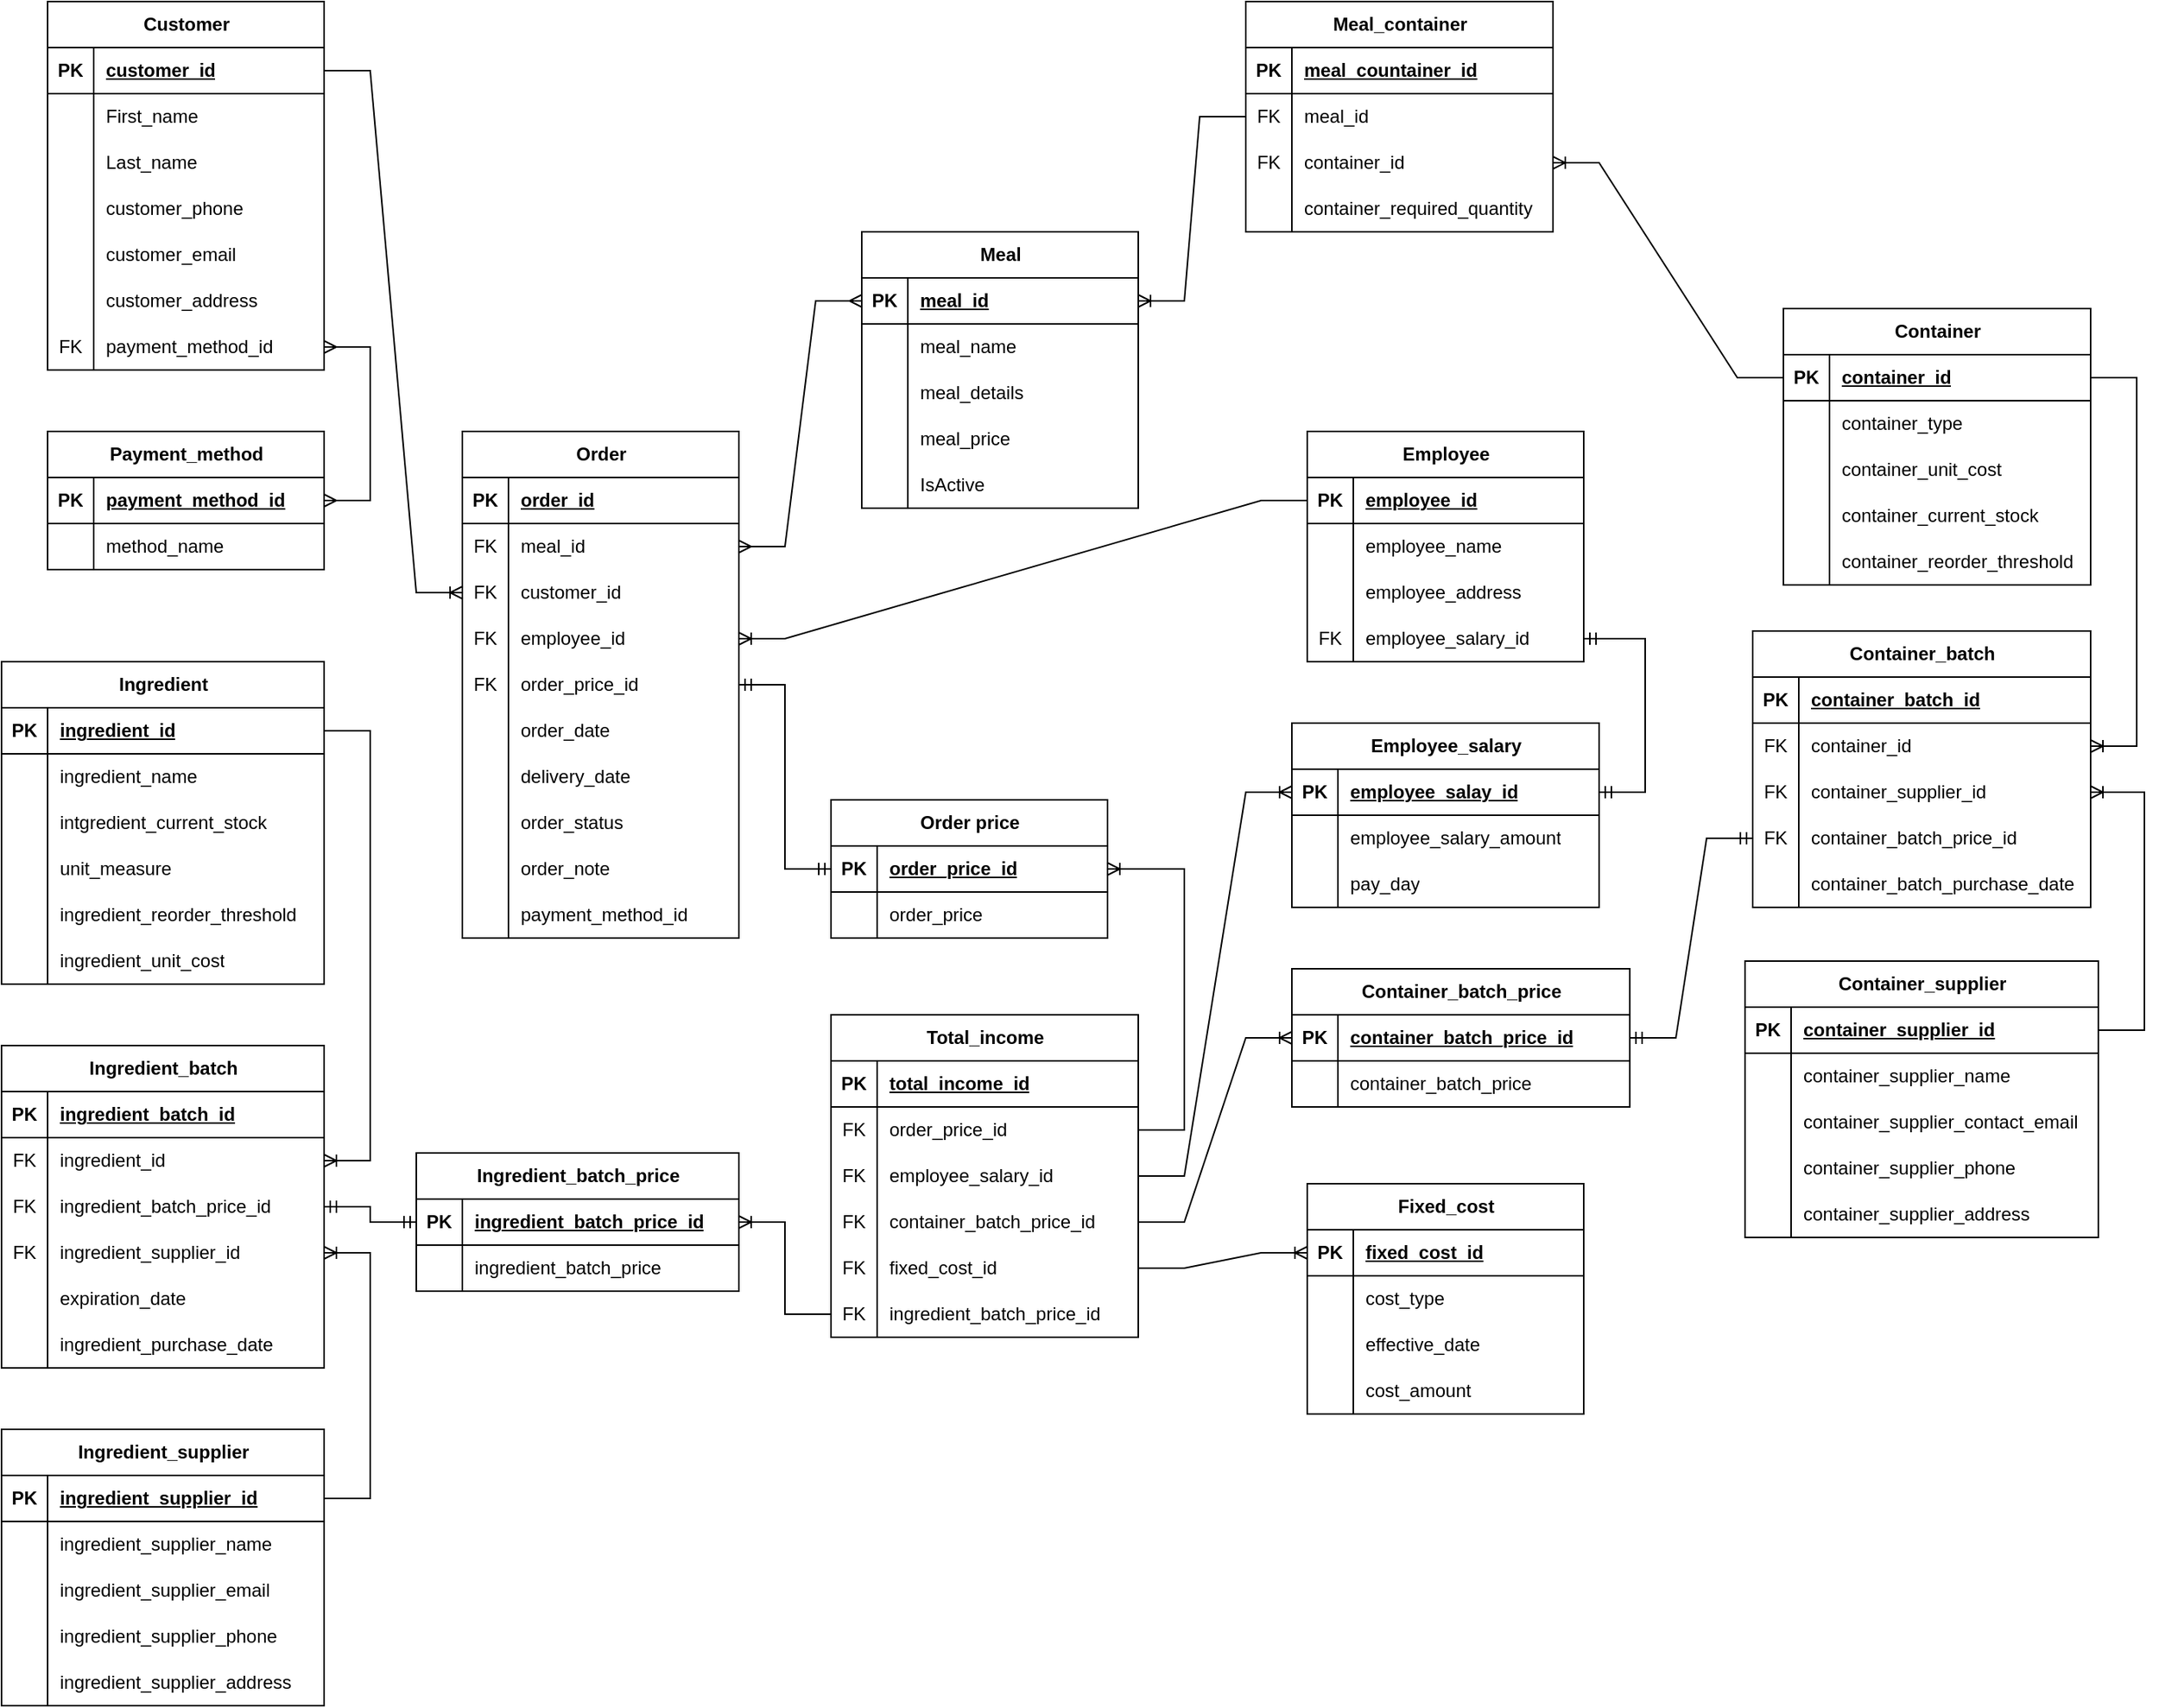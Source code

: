 <mxfile version="27.0.9">
  <diagram name="第 1 页" id="DqgvakSi6RHIZYWlUMq-">
    <mxGraphModel dx="1286" dy="2112" grid="1" gridSize="10" guides="1" tooltips="1" connect="1" arrows="1" fold="1" page="1" pageScale="1" pageWidth="827" pageHeight="1169" math="0" shadow="0">
      <root>
        <mxCell id="0" />
        <mxCell id="1" parent="0" />
        <mxCell id="jFSmlON_V3dhI2XD0f6s-1" value="Customer" style="shape=table;startSize=30;container=1;collapsible=1;childLayout=tableLayout;fixedRows=1;rowLines=0;fontStyle=1;align=center;resizeLast=1;html=1;" parent="1" vertex="1">
          <mxGeometry x="90" y="-150" width="180" height="240" as="geometry" />
        </mxCell>
        <mxCell id="jFSmlON_V3dhI2XD0f6s-2" value="" style="shape=tableRow;horizontal=0;startSize=0;swimlaneHead=0;swimlaneBody=0;fillColor=none;collapsible=0;dropTarget=0;points=[[0,0.5],[1,0.5]];portConstraint=eastwest;top=0;left=0;right=0;bottom=1;" parent="jFSmlON_V3dhI2XD0f6s-1" vertex="1">
          <mxGeometry y="30" width="180" height="30" as="geometry" />
        </mxCell>
        <mxCell id="jFSmlON_V3dhI2XD0f6s-3" value="PK" style="shape=partialRectangle;connectable=0;fillColor=none;top=0;left=0;bottom=0;right=0;fontStyle=1;overflow=hidden;whiteSpace=wrap;html=1;" parent="jFSmlON_V3dhI2XD0f6s-2" vertex="1">
          <mxGeometry width="30" height="30" as="geometry">
            <mxRectangle width="30" height="30" as="alternateBounds" />
          </mxGeometry>
        </mxCell>
        <mxCell id="jFSmlON_V3dhI2XD0f6s-4" value="customer_id" style="shape=partialRectangle;connectable=0;fillColor=none;top=0;left=0;bottom=0;right=0;align=left;spacingLeft=6;fontStyle=5;overflow=hidden;whiteSpace=wrap;html=1;" parent="jFSmlON_V3dhI2XD0f6s-2" vertex="1">
          <mxGeometry x="30" width="150" height="30" as="geometry">
            <mxRectangle width="150" height="30" as="alternateBounds" />
          </mxGeometry>
        </mxCell>
        <mxCell id="jFSmlON_V3dhI2XD0f6s-5" value="" style="shape=tableRow;horizontal=0;startSize=0;swimlaneHead=0;swimlaneBody=0;fillColor=none;collapsible=0;dropTarget=0;points=[[0,0.5],[1,0.5]];portConstraint=eastwest;top=0;left=0;right=0;bottom=0;" parent="jFSmlON_V3dhI2XD0f6s-1" vertex="1">
          <mxGeometry y="60" width="180" height="30" as="geometry" />
        </mxCell>
        <mxCell id="jFSmlON_V3dhI2XD0f6s-6" value="" style="shape=partialRectangle;connectable=0;fillColor=none;top=0;left=0;bottom=0;right=0;editable=1;overflow=hidden;whiteSpace=wrap;html=1;" parent="jFSmlON_V3dhI2XD0f6s-5" vertex="1">
          <mxGeometry width="30" height="30" as="geometry">
            <mxRectangle width="30" height="30" as="alternateBounds" />
          </mxGeometry>
        </mxCell>
        <mxCell id="jFSmlON_V3dhI2XD0f6s-7" value="First_name" style="shape=partialRectangle;connectable=0;fillColor=none;top=0;left=0;bottom=0;right=0;align=left;spacingLeft=6;overflow=hidden;whiteSpace=wrap;html=1;" parent="jFSmlON_V3dhI2XD0f6s-5" vertex="1">
          <mxGeometry x="30" width="150" height="30" as="geometry">
            <mxRectangle width="150" height="30" as="alternateBounds" />
          </mxGeometry>
        </mxCell>
        <mxCell id="jFSmlON_V3dhI2XD0f6s-8" value="" style="shape=tableRow;horizontal=0;startSize=0;swimlaneHead=0;swimlaneBody=0;fillColor=none;collapsible=0;dropTarget=0;points=[[0,0.5],[1,0.5]];portConstraint=eastwest;top=0;left=0;right=0;bottom=0;" parent="jFSmlON_V3dhI2XD0f6s-1" vertex="1">
          <mxGeometry y="90" width="180" height="30" as="geometry" />
        </mxCell>
        <mxCell id="jFSmlON_V3dhI2XD0f6s-9" value="" style="shape=partialRectangle;connectable=0;fillColor=none;top=0;left=0;bottom=0;right=0;editable=1;overflow=hidden;whiteSpace=wrap;html=1;" parent="jFSmlON_V3dhI2XD0f6s-8" vertex="1">
          <mxGeometry width="30" height="30" as="geometry">
            <mxRectangle width="30" height="30" as="alternateBounds" />
          </mxGeometry>
        </mxCell>
        <mxCell id="jFSmlON_V3dhI2XD0f6s-10" value="Last_name" style="shape=partialRectangle;connectable=0;fillColor=none;top=0;left=0;bottom=0;right=0;align=left;spacingLeft=6;overflow=hidden;whiteSpace=wrap;html=1;" parent="jFSmlON_V3dhI2XD0f6s-8" vertex="1">
          <mxGeometry x="30" width="150" height="30" as="geometry">
            <mxRectangle width="150" height="30" as="alternateBounds" />
          </mxGeometry>
        </mxCell>
        <mxCell id="jFSmlON_V3dhI2XD0f6s-11" value="" style="shape=tableRow;horizontal=0;startSize=0;swimlaneHead=0;swimlaneBody=0;fillColor=none;collapsible=0;dropTarget=0;points=[[0,0.5],[1,0.5]];portConstraint=eastwest;top=0;left=0;right=0;bottom=0;" parent="jFSmlON_V3dhI2XD0f6s-1" vertex="1">
          <mxGeometry y="120" width="180" height="30" as="geometry" />
        </mxCell>
        <mxCell id="jFSmlON_V3dhI2XD0f6s-12" value="" style="shape=partialRectangle;connectable=0;fillColor=none;top=0;left=0;bottom=0;right=0;editable=1;overflow=hidden;whiteSpace=wrap;html=1;" parent="jFSmlON_V3dhI2XD0f6s-11" vertex="1">
          <mxGeometry width="30" height="30" as="geometry">
            <mxRectangle width="30" height="30" as="alternateBounds" />
          </mxGeometry>
        </mxCell>
        <mxCell id="jFSmlON_V3dhI2XD0f6s-13" value="customer_phone" style="shape=partialRectangle;connectable=0;fillColor=none;top=0;left=0;bottom=0;right=0;align=left;spacingLeft=6;overflow=hidden;whiteSpace=wrap;html=1;" parent="jFSmlON_V3dhI2XD0f6s-11" vertex="1">
          <mxGeometry x="30" width="150" height="30" as="geometry">
            <mxRectangle width="150" height="30" as="alternateBounds" />
          </mxGeometry>
        </mxCell>
        <mxCell id="jFSmlON_V3dhI2XD0f6s-14" style="shape=tableRow;horizontal=0;startSize=0;swimlaneHead=0;swimlaneBody=0;fillColor=none;collapsible=0;dropTarget=0;points=[[0,0.5],[1,0.5]];portConstraint=eastwest;top=0;left=0;right=0;bottom=0;" parent="jFSmlON_V3dhI2XD0f6s-1" vertex="1">
          <mxGeometry y="150" width="180" height="30" as="geometry" />
        </mxCell>
        <mxCell id="jFSmlON_V3dhI2XD0f6s-15" style="shape=partialRectangle;connectable=0;fillColor=none;top=0;left=0;bottom=0;right=0;editable=1;overflow=hidden;whiteSpace=wrap;html=1;" parent="jFSmlON_V3dhI2XD0f6s-14" vertex="1">
          <mxGeometry width="30" height="30" as="geometry">
            <mxRectangle width="30" height="30" as="alternateBounds" />
          </mxGeometry>
        </mxCell>
        <mxCell id="jFSmlON_V3dhI2XD0f6s-16" value="customer_email" style="shape=partialRectangle;connectable=0;fillColor=none;top=0;left=0;bottom=0;right=0;align=left;spacingLeft=6;overflow=hidden;whiteSpace=wrap;html=1;" parent="jFSmlON_V3dhI2XD0f6s-14" vertex="1">
          <mxGeometry x="30" width="150" height="30" as="geometry">
            <mxRectangle width="150" height="30" as="alternateBounds" />
          </mxGeometry>
        </mxCell>
        <mxCell id="jFSmlON_V3dhI2XD0f6s-17" style="shape=tableRow;horizontal=0;startSize=0;swimlaneHead=0;swimlaneBody=0;fillColor=none;collapsible=0;dropTarget=0;points=[[0,0.5],[1,0.5]];portConstraint=eastwest;top=0;left=0;right=0;bottom=0;" parent="jFSmlON_V3dhI2XD0f6s-1" vertex="1">
          <mxGeometry y="180" width="180" height="30" as="geometry" />
        </mxCell>
        <mxCell id="jFSmlON_V3dhI2XD0f6s-18" style="shape=partialRectangle;connectable=0;fillColor=none;top=0;left=0;bottom=0;right=0;editable=1;overflow=hidden;whiteSpace=wrap;html=1;" parent="jFSmlON_V3dhI2XD0f6s-17" vertex="1">
          <mxGeometry width="30" height="30" as="geometry">
            <mxRectangle width="30" height="30" as="alternateBounds" />
          </mxGeometry>
        </mxCell>
        <mxCell id="jFSmlON_V3dhI2XD0f6s-19" value="customer_address" style="shape=partialRectangle;connectable=0;fillColor=none;top=0;left=0;bottom=0;right=0;align=left;spacingLeft=6;overflow=hidden;whiteSpace=wrap;html=1;" parent="jFSmlON_V3dhI2XD0f6s-17" vertex="1">
          <mxGeometry x="30" width="150" height="30" as="geometry">
            <mxRectangle width="150" height="30" as="alternateBounds" />
          </mxGeometry>
        </mxCell>
        <mxCell id="-mQCZ3jSSHtpC2Yoa1QP-102" style="shape=tableRow;horizontal=0;startSize=0;swimlaneHead=0;swimlaneBody=0;fillColor=none;collapsible=0;dropTarget=0;points=[[0,0.5],[1,0.5]];portConstraint=eastwest;top=0;left=0;right=0;bottom=0;" parent="jFSmlON_V3dhI2XD0f6s-1" vertex="1">
          <mxGeometry y="210" width="180" height="30" as="geometry" />
        </mxCell>
        <mxCell id="-mQCZ3jSSHtpC2Yoa1QP-103" value="FK" style="shape=partialRectangle;connectable=0;fillColor=none;top=0;left=0;bottom=0;right=0;editable=1;overflow=hidden;whiteSpace=wrap;html=1;" parent="-mQCZ3jSSHtpC2Yoa1QP-102" vertex="1">
          <mxGeometry width="30" height="30" as="geometry">
            <mxRectangle width="30" height="30" as="alternateBounds" />
          </mxGeometry>
        </mxCell>
        <mxCell id="-mQCZ3jSSHtpC2Yoa1QP-104" value="payment_method_id" style="shape=partialRectangle;connectable=0;fillColor=none;top=0;left=0;bottom=0;right=0;align=left;spacingLeft=6;overflow=hidden;whiteSpace=wrap;html=1;" parent="-mQCZ3jSSHtpC2Yoa1QP-102" vertex="1">
          <mxGeometry x="30" width="150" height="30" as="geometry">
            <mxRectangle width="150" height="30" as="alternateBounds" />
          </mxGeometry>
        </mxCell>
        <mxCell id="-mQCZ3jSSHtpC2Yoa1QP-1" value="Meal" style="shape=table;startSize=30;container=1;collapsible=1;childLayout=tableLayout;fixedRows=1;rowLines=0;fontStyle=1;align=center;resizeLast=1;html=1;" parent="1" vertex="1">
          <mxGeometry x="620" width="180" height="180" as="geometry" />
        </mxCell>
        <mxCell id="-mQCZ3jSSHtpC2Yoa1QP-2" value="" style="shape=tableRow;horizontal=0;startSize=0;swimlaneHead=0;swimlaneBody=0;fillColor=none;collapsible=0;dropTarget=0;points=[[0,0.5],[1,0.5]];portConstraint=eastwest;top=0;left=0;right=0;bottom=1;" parent="-mQCZ3jSSHtpC2Yoa1QP-1" vertex="1">
          <mxGeometry y="30" width="180" height="30" as="geometry" />
        </mxCell>
        <mxCell id="-mQCZ3jSSHtpC2Yoa1QP-3" value="PK" style="shape=partialRectangle;connectable=0;fillColor=none;top=0;left=0;bottom=0;right=0;fontStyle=1;overflow=hidden;whiteSpace=wrap;html=1;" parent="-mQCZ3jSSHtpC2Yoa1QP-2" vertex="1">
          <mxGeometry width="30" height="30" as="geometry">
            <mxRectangle width="30" height="30" as="alternateBounds" />
          </mxGeometry>
        </mxCell>
        <mxCell id="-mQCZ3jSSHtpC2Yoa1QP-4" value="meal_id" style="shape=partialRectangle;connectable=0;fillColor=none;top=0;left=0;bottom=0;right=0;align=left;spacingLeft=6;fontStyle=5;overflow=hidden;whiteSpace=wrap;html=1;" parent="-mQCZ3jSSHtpC2Yoa1QP-2" vertex="1">
          <mxGeometry x="30" width="150" height="30" as="geometry">
            <mxRectangle width="150" height="30" as="alternateBounds" />
          </mxGeometry>
        </mxCell>
        <mxCell id="-mQCZ3jSSHtpC2Yoa1QP-137" value="" style="shape=tableRow;horizontal=0;startSize=0;swimlaneHead=0;swimlaneBody=0;fillColor=none;collapsible=0;dropTarget=0;points=[[0,0.5],[1,0.5]];portConstraint=eastwest;top=0;left=0;right=0;bottom=0;" parent="-mQCZ3jSSHtpC2Yoa1QP-1" vertex="1">
          <mxGeometry y="60" width="180" height="30" as="geometry" />
        </mxCell>
        <mxCell id="-mQCZ3jSSHtpC2Yoa1QP-138" value="" style="shape=partialRectangle;connectable=0;fillColor=none;top=0;left=0;bottom=0;right=0;editable=1;overflow=hidden;whiteSpace=wrap;html=1;" parent="-mQCZ3jSSHtpC2Yoa1QP-137" vertex="1">
          <mxGeometry width="30" height="30" as="geometry">
            <mxRectangle width="30" height="30" as="alternateBounds" />
          </mxGeometry>
        </mxCell>
        <mxCell id="-mQCZ3jSSHtpC2Yoa1QP-139" value="meal_name" style="shape=partialRectangle;connectable=0;fillColor=none;top=0;left=0;bottom=0;right=0;align=left;spacingLeft=6;overflow=hidden;whiteSpace=wrap;html=1;" parent="-mQCZ3jSSHtpC2Yoa1QP-137" vertex="1">
          <mxGeometry x="30" width="150" height="30" as="geometry">
            <mxRectangle width="150" height="30" as="alternateBounds" />
          </mxGeometry>
        </mxCell>
        <mxCell id="-mQCZ3jSSHtpC2Yoa1QP-8" value="" style="shape=tableRow;horizontal=0;startSize=0;swimlaneHead=0;swimlaneBody=0;fillColor=none;collapsible=0;dropTarget=0;points=[[0,0.5],[1,0.5]];portConstraint=eastwest;top=0;left=0;right=0;bottom=0;" parent="-mQCZ3jSSHtpC2Yoa1QP-1" vertex="1">
          <mxGeometry y="90" width="180" height="30" as="geometry" />
        </mxCell>
        <mxCell id="-mQCZ3jSSHtpC2Yoa1QP-9" value="" style="shape=partialRectangle;connectable=0;fillColor=none;top=0;left=0;bottom=0;right=0;editable=1;overflow=hidden;whiteSpace=wrap;html=1;" parent="-mQCZ3jSSHtpC2Yoa1QP-8" vertex="1">
          <mxGeometry width="30" height="30" as="geometry">
            <mxRectangle width="30" height="30" as="alternateBounds" />
          </mxGeometry>
        </mxCell>
        <mxCell id="-mQCZ3jSSHtpC2Yoa1QP-10" value="meal_details" style="shape=partialRectangle;connectable=0;fillColor=none;top=0;left=0;bottom=0;right=0;align=left;spacingLeft=6;overflow=hidden;whiteSpace=wrap;html=1;" parent="-mQCZ3jSSHtpC2Yoa1QP-8" vertex="1">
          <mxGeometry x="30" width="150" height="30" as="geometry">
            <mxRectangle width="150" height="30" as="alternateBounds" />
          </mxGeometry>
        </mxCell>
        <mxCell id="-mQCZ3jSSHtpC2Yoa1QP-11" value="" style="shape=tableRow;horizontal=0;startSize=0;swimlaneHead=0;swimlaneBody=0;fillColor=none;collapsible=0;dropTarget=0;points=[[0,0.5],[1,0.5]];portConstraint=eastwest;top=0;left=0;right=0;bottom=0;" parent="-mQCZ3jSSHtpC2Yoa1QP-1" vertex="1">
          <mxGeometry y="120" width="180" height="30" as="geometry" />
        </mxCell>
        <mxCell id="-mQCZ3jSSHtpC2Yoa1QP-12" value="" style="shape=partialRectangle;connectable=0;fillColor=none;top=0;left=0;bottom=0;right=0;editable=1;overflow=hidden;whiteSpace=wrap;html=1;" parent="-mQCZ3jSSHtpC2Yoa1QP-11" vertex="1">
          <mxGeometry width="30" height="30" as="geometry">
            <mxRectangle width="30" height="30" as="alternateBounds" />
          </mxGeometry>
        </mxCell>
        <mxCell id="-mQCZ3jSSHtpC2Yoa1QP-13" value="meal_price" style="shape=partialRectangle;connectable=0;fillColor=none;top=0;left=0;bottom=0;right=0;align=left;spacingLeft=6;overflow=hidden;whiteSpace=wrap;html=1;" parent="-mQCZ3jSSHtpC2Yoa1QP-11" vertex="1">
          <mxGeometry x="30" width="150" height="30" as="geometry">
            <mxRectangle width="150" height="30" as="alternateBounds" />
          </mxGeometry>
        </mxCell>
        <mxCell id="-mQCZ3jSSHtpC2Yoa1QP-14" style="shape=tableRow;horizontal=0;startSize=0;swimlaneHead=0;swimlaneBody=0;fillColor=none;collapsible=0;dropTarget=0;points=[[0,0.5],[1,0.5]];portConstraint=eastwest;top=0;left=0;right=0;bottom=0;" parent="-mQCZ3jSSHtpC2Yoa1QP-1" vertex="1">
          <mxGeometry y="150" width="180" height="30" as="geometry" />
        </mxCell>
        <mxCell id="-mQCZ3jSSHtpC2Yoa1QP-15" style="shape=partialRectangle;connectable=0;fillColor=none;top=0;left=0;bottom=0;right=0;editable=1;overflow=hidden;whiteSpace=wrap;html=1;" parent="-mQCZ3jSSHtpC2Yoa1QP-14" vertex="1">
          <mxGeometry width="30" height="30" as="geometry">
            <mxRectangle width="30" height="30" as="alternateBounds" />
          </mxGeometry>
        </mxCell>
        <mxCell id="-mQCZ3jSSHtpC2Yoa1QP-16" value="IsActive" style="shape=partialRectangle;connectable=0;fillColor=none;top=0;left=0;bottom=0;right=0;align=left;spacingLeft=6;overflow=hidden;whiteSpace=wrap;html=1;" parent="-mQCZ3jSSHtpC2Yoa1QP-14" vertex="1">
          <mxGeometry x="30" width="150" height="30" as="geometry">
            <mxRectangle width="150" height="30" as="alternateBounds" />
          </mxGeometry>
        </mxCell>
        <mxCell id="-mQCZ3jSSHtpC2Yoa1QP-17" value="Ingredient" style="shape=table;startSize=30;container=1;collapsible=1;childLayout=tableLayout;fixedRows=1;rowLines=0;fontStyle=1;align=center;resizeLast=1;html=1;" parent="1" vertex="1">
          <mxGeometry x="60" y="280" width="210" height="210" as="geometry" />
        </mxCell>
        <mxCell id="-mQCZ3jSSHtpC2Yoa1QP-18" value="" style="shape=tableRow;horizontal=0;startSize=0;swimlaneHead=0;swimlaneBody=0;fillColor=none;collapsible=0;dropTarget=0;points=[[0,0.5],[1,0.5]];portConstraint=eastwest;top=0;left=0;right=0;bottom=1;" parent="-mQCZ3jSSHtpC2Yoa1QP-17" vertex="1">
          <mxGeometry y="30" width="210" height="30" as="geometry" />
        </mxCell>
        <mxCell id="-mQCZ3jSSHtpC2Yoa1QP-19" value="PK" style="shape=partialRectangle;connectable=0;fillColor=none;top=0;left=0;bottom=0;right=0;fontStyle=1;overflow=hidden;whiteSpace=wrap;html=1;" parent="-mQCZ3jSSHtpC2Yoa1QP-18" vertex="1">
          <mxGeometry width="30" height="30" as="geometry">
            <mxRectangle width="30" height="30" as="alternateBounds" />
          </mxGeometry>
        </mxCell>
        <mxCell id="-mQCZ3jSSHtpC2Yoa1QP-20" value="ingredient_id" style="shape=partialRectangle;connectable=0;fillColor=none;top=0;left=0;bottom=0;right=0;align=left;spacingLeft=6;fontStyle=5;overflow=hidden;whiteSpace=wrap;html=1;" parent="-mQCZ3jSSHtpC2Yoa1QP-18" vertex="1">
          <mxGeometry x="30" width="180" height="30" as="geometry">
            <mxRectangle width="180" height="30" as="alternateBounds" />
          </mxGeometry>
        </mxCell>
        <mxCell id="-mQCZ3jSSHtpC2Yoa1QP-21" value="" style="shape=tableRow;horizontal=0;startSize=0;swimlaneHead=0;swimlaneBody=0;fillColor=none;collapsible=0;dropTarget=0;points=[[0,0.5],[1,0.5]];portConstraint=eastwest;top=0;left=0;right=0;bottom=0;" parent="-mQCZ3jSSHtpC2Yoa1QP-17" vertex="1">
          <mxGeometry y="60" width="210" height="30" as="geometry" />
        </mxCell>
        <mxCell id="-mQCZ3jSSHtpC2Yoa1QP-22" value="" style="shape=partialRectangle;connectable=0;fillColor=none;top=0;left=0;bottom=0;right=0;editable=1;overflow=hidden;whiteSpace=wrap;html=1;" parent="-mQCZ3jSSHtpC2Yoa1QP-21" vertex="1">
          <mxGeometry width="30" height="30" as="geometry">
            <mxRectangle width="30" height="30" as="alternateBounds" />
          </mxGeometry>
        </mxCell>
        <mxCell id="-mQCZ3jSSHtpC2Yoa1QP-23" value="ingredient_name" style="shape=partialRectangle;connectable=0;fillColor=none;top=0;left=0;bottom=0;right=0;align=left;spacingLeft=6;overflow=hidden;whiteSpace=wrap;html=1;" parent="-mQCZ3jSSHtpC2Yoa1QP-21" vertex="1">
          <mxGeometry x="30" width="180" height="30" as="geometry">
            <mxRectangle width="180" height="30" as="alternateBounds" />
          </mxGeometry>
        </mxCell>
        <mxCell id="-mQCZ3jSSHtpC2Yoa1QP-30" style="shape=tableRow;horizontal=0;startSize=0;swimlaneHead=0;swimlaneBody=0;fillColor=none;collapsible=0;dropTarget=0;points=[[0,0.5],[1,0.5]];portConstraint=eastwest;top=0;left=0;right=0;bottom=0;" parent="-mQCZ3jSSHtpC2Yoa1QP-17" vertex="1">
          <mxGeometry y="90" width="210" height="30" as="geometry" />
        </mxCell>
        <mxCell id="-mQCZ3jSSHtpC2Yoa1QP-31" style="shape=partialRectangle;connectable=0;fillColor=none;top=0;left=0;bottom=0;right=0;editable=1;overflow=hidden;whiteSpace=wrap;html=1;" parent="-mQCZ3jSSHtpC2Yoa1QP-30" vertex="1">
          <mxGeometry width="30" height="30" as="geometry">
            <mxRectangle width="30" height="30" as="alternateBounds" />
          </mxGeometry>
        </mxCell>
        <mxCell id="-mQCZ3jSSHtpC2Yoa1QP-32" value="intgredient_current_stock" style="shape=partialRectangle;connectable=0;fillColor=none;top=0;left=0;bottom=0;right=0;align=left;spacingLeft=6;overflow=hidden;whiteSpace=wrap;html=1;" parent="-mQCZ3jSSHtpC2Yoa1QP-30" vertex="1">
          <mxGeometry x="30" width="180" height="30" as="geometry">
            <mxRectangle width="180" height="30" as="alternateBounds" />
          </mxGeometry>
        </mxCell>
        <mxCell id="-mQCZ3jSSHtpC2Yoa1QP-33" style="shape=tableRow;horizontal=0;startSize=0;swimlaneHead=0;swimlaneBody=0;fillColor=none;collapsible=0;dropTarget=0;points=[[0,0.5],[1,0.5]];portConstraint=eastwest;top=0;left=0;right=0;bottom=0;" parent="-mQCZ3jSSHtpC2Yoa1QP-17" vertex="1">
          <mxGeometry y="120" width="210" height="30" as="geometry" />
        </mxCell>
        <mxCell id="-mQCZ3jSSHtpC2Yoa1QP-34" style="shape=partialRectangle;connectable=0;fillColor=none;top=0;left=0;bottom=0;right=0;editable=1;overflow=hidden;whiteSpace=wrap;html=1;" parent="-mQCZ3jSSHtpC2Yoa1QP-33" vertex="1">
          <mxGeometry width="30" height="30" as="geometry">
            <mxRectangle width="30" height="30" as="alternateBounds" />
          </mxGeometry>
        </mxCell>
        <mxCell id="-mQCZ3jSSHtpC2Yoa1QP-35" value="unit_measure" style="shape=partialRectangle;connectable=0;fillColor=none;top=0;left=0;bottom=0;right=0;align=left;spacingLeft=6;overflow=hidden;whiteSpace=wrap;html=1;" parent="-mQCZ3jSSHtpC2Yoa1QP-33" vertex="1">
          <mxGeometry x="30" width="180" height="30" as="geometry">
            <mxRectangle width="180" height="30" as="alternateBounds" />
          </mxGeometry>
        </mxCell>
        <mxCell id="-mQCZ3jSSHtpC2Yoa1QP-39" style="shape=tableRow;horizontal=0;startSize=0;swimlaneHead=0;swimlaneBody=0;fillColor=none;collapsible=0;dropTarget=0;points=[[0,0.5],[1,0.5]];portConstraint=eastwest;top=0;left=0;right=0;bottom=0;" parent="-mQCZ3jSSHtpC2Yoa1QP-17" vertex="1">
          <mxGeometry y="150" width="210" height="30" as="geometry" />
        </mxCell>
        <mxCell id="-mQCZ3jSSHtpC2Yoa1QP-40" style="shape=partialRectangle;connectable=0;fillColor=none;top=0;left=0;bottom=0;right=0;editable=1;overflow=hidden;whiteSpace=wrap;html=1;" parent="-mQCZ3jSSHtpC2Yoa1QP-39" vertex="1">
          <mxGeometry width="30" height="30" as="geometry">
            <mxRectangle width="30" height="30" as="alternateBounds" />
          </mxGeometry>
        </mxCell>
        <mxCell id="-mQCZ3jSSHtpC2Yoa1QP-41" value="ingredient_reorder_threshold" style="shape=partialRectangle;connectable=0;fillColor=none;top=0;left=0;bottom=0;right=0;align=left;spacingLeft=6;overflow=hidden;whiteSpace=wrap;html=1;" parent="-mQCZ3jSSHtpC2Yoa1QP-39" vertex="1">
          <mxGeometry x="30" width="180" height="30" as="geometry">
            <mxRectangle width="180" height="30" as="alternateBounds" />
          </mxGeometry>
        </mxCell>
        <mxCell id="-mQCZ3jSSHtpC2Yoa1QP-55" style="shape=tableRow;horizontal=0;startSize=0;swimlaneHead=0;swimlaneBody=0;fillColor=none;collapsible=0;dropTarget=0;points=[[0,0.5],[1,0.5]];portConstraint=eastwest;top=0;left=0;right=0;bottom=0;" parent="-mQCZ3jSSHtpC2Yoa1QP-17" vertex="1">
          <mxGeometry y="180" width="210" height="30" as="geometry" />
        </mxCell>
        <mxCell id="-mQCZ3jSSHtpC2Yoa1QP-56" style="shape=partialRectangle;connectable=0;fillColor=none;top=0;left=0;bottom=0;right=0;editable=1;overflow=hidden;whiteSpace=wrap;html=1;" parent="-mQCZ3jSSHtpC2Yoa1QP-55" vertex="1">
          <mxGeometry width="30" height="30" as="geometry">
            <mxRectangle width="30" height="30" as="alternateBounds" />
          </mxGeometry>
        </mxCell>
        <mxCell id="-mQCZ3jSSHtpC2Yoa1QP-57" value="ingredient_unit_cost" style="shape=partialRectangle;connectable=0;fillColor=none;top=0;left=0;bottom=0;right=0;align=left;spacingLeft=6;overflow=hidden;whiteSpace=wrap;html=1;" parent="-mQCZ3jSSHtpC2Yoa1QP-55" vertex="1">
          <mxGeometry x="30" width="180" height="30" as="geometry">
            <mxRectangle width="180" height="30" as="alternateBounds" />
          </mxGeometry>
        </mxCell>
        <mxCell id="-mQCZ3jSSHtpC2Yoa1QP-42" value="Ingredient_batch" style="shape=table;startSize=30;container=1;collapsible=1;childLayout=tableLayout;fixedRows=1;rowLines=0;fontStyle=1;align=center;resizeLast=1;html=1;" parent="1" vertex="1">
          <mxGeometry x="60" y="530" width="210" height="210" as="geometry" />
        </mxCell>
        <mxCell id="-mQCZ3jSSHtpC2Yoa1QP-43" value="" style="shape=tableRow;horizontal=0;startSize=0;swimlaneHead=0;swimlaneBody=0;fillColor=none;collapsible=0;dropTarget=0;points=[[0,0.5],[1,0.5]];portConstraint=eastwest;top=0;left=0;right=0;bottom=1;" parent="-mQCZ3jSSHtpC2Yoa1QP-42" vertex="1">
          <mxGeometry y="30" width="210" height="30" as="geometry" />
        </mxCell>
        <mxCell id="-mQCZ3jSSHtpC2Yoa1QP-44" value="PK" style="shape=partialRectangle;connectable=0;fillColor=none;top=0;left=0;bottom=0;right=0;fontStyle=1;overflow=hidden;whiteSpace=wrap;html=1;" parent="-mQCZ3jSSHtpC2Yoa1QP-43" vertex="1">
          <mxGeometry width="30" height="30" as="geometry">
            <mxRectangle width="30" height="30" as="alternateBounds" />
          </mxGeometry>
        </mxCell>
        <mxCell id="-mQCZ3jSSHtpC2Yoa1QP-45" value="ingredient_batch_id" style="shape=partialRectangle;connectable=0;fillColor=none;top=0;left=0;bottom=0;right=0;align=left;spacingLeft=6;fontStyle=5;overflow=hidden;whiteSpace=wrap;html=1;" parent="-mQCZ3jSSHtpC2Yoa1QP-43" vertex="1">
          <mxGeometry x="30" width="180" height="30" as="geometry">
            <mxRectangle width="180" height="30" as="alternateBounds" />
          </mxGeometry>
        </mxCell>
        <mxCell id="-mQCZ3jSSHtpC2Yoa1QP-49" value="" style="shape=tableRow;horizontal=0;startSize=0;swimlaneHead=0;swimlaneBody=0;fillColor=none;collapsible=0;dropTarget=0;points=[[0,0.5],[1,0.5]];portConstraint=eastwest;top=0;left=0;right=0;bottom=0;" parent="-mQCZ3jSSHtpC2Yoa1QP-42" vertex="1">
          <mxGeometry y="60" width="210" height="30" as="geometry" />
        </mxCell>
        <mxCell id="-mQCZ3jSSHtpC2Yoa1QP-50" value="FK" style="shape=partialRectangle;connectable=0;fillColor=none;top=0;left=0;bottom=0;right=0;editable=1;overflow=hidden;whiteSpace=wrap;html=1;" parent="-mQCZ3jSSHtpC2Yoa1QP-49" vertex="1">
          <mxGeometry width="30" height="30" as="geometry">
            <mxRectangle width="30" height="30" as="alternateBounds" />
          </mxGeometry>
        </mxCell>
        <mxCell id="-mQCZ3jSSHtpC2Yoa1QP-51" value="ingredient_id" style="shape=partialRectangle;connectable=0;fillColor=none;top=0;left=0;bottom=0;right=0;align=left;spacingLeft=6;overflow=hidden;whiteSpace=wrap;html=1;" parent="-mQCZ3jSSHtpC2Yoa1QP-49" vertex="1">
          <mxGeometry x="30" width="180" height="30" as="geometry">
            <mxRectangle width="180" height="30" as="alternateBounds" />
          </mxGeometry>
        </mxCell>
        <mxCell id="-mQCZ3jSSHtpC2Yoa1QP-58" style="shape=tableRow;horizontal=0;startSize=0;swimlaneHead=0;swimlaneBody=0;fillColor=none;collapsible=0;dropTarget=0;points=[[0,0.5],[1,0.5]];portConstraint=eastwest;top=0;left=0;right=0;bottom=0;" parent="-mQCZ3jSSHtpC2Yoa1QP-42" vertex="1">
          <mxGeometry y="90" width="210" height="30" as="geometry" />
        </mxCell>
        <mxCell id="-mQCZ3jSSHtpC2Yoa1QP-59" value="FK" style="shape=partialRectangle;connectable=0;fillColor=none;top=0;left=0;bottom=0;right=0;editable=1;overflow=hidden;whiteSpace=wrap;html=1;" parent="-mQCZ3jSSHtpC2Yoa1QP-58" vertex="1">
          <mxGeometry width="30" height="30" as="geometry">
            <mxRectangle width="30" height="30" as="alternateBounds" />
          </mxGeometry>
        </mxCell>
        <mxCell id="-mQCZ3jSSHtpC2Yoa1QP-60" value="ingredient_batch_price_id" style="shape=partialRectangle;connectable=0;fillColor=none;top=0;left=0;bottom=0;right=0;align=left;spacingLeft=6;overflow=hidden;whiteSpace=wrap;html=1;" parent="-mQCZ3jSSHtpC2Yoa1QP-58" vertex="1">
          <mxGeometry x="30" width="180" height="30" as="geometry">
            <mxRectangle width="180" height="30" as="alternateBounds" />
          </mxGeometry>
        </mxCell>
        <mxCell id="-mQCZ3jSSHtpC2Yoa1QP-52" value="" style="shape=tableRow;horizontal=0;startSize=0;swimlaneHead=0;swimlaneBody=0;fillColor=none;collapsible=0;dropTarget=0;points=[[0,0.5],[1,0.5]];portConstraint=eastwest;top=0;left=0;right=0;bottom=0;" parent="-mQCZ3jSSHtpC2Yoa1QP-42" vertex="1">
          <mxGeometry y="120" width="210" height="30" as="geometry" />
        </mxCell>
        <mxCell id="-mQCZ3jSSHtpC2Yoa1QP-53" value="FK" style="shape=partialRectangle;connectable=0;fillColor=none;top=0;left=0;bottom=0;right=0;editable=1;overflow=hidden;whiteSpace=wrap;html=1;" parent="-mQCZ3jSSHtpC2Yoa1QP-52" vertex="1">
          <mxGeometry width="30" height="30" as="geometry">
            <mxRectangle width="30" height="30" as="alternateBounds" />
          </mxGeometry>
        </mxCell>
        <mxCell id="-mQCZ3jSSHtpC2Yoa1QP-54" value="ingredient_supplier_id" style="shape=partialRectangle;connectable=0;fillColor=none;top=0;left=0;bottom=0;right=0;align=left;spacingLeft=6;overflow=hidden;whiteSpace=wrap;html=1;" parent="-mQCZ3jSSHtpC2Yoa1QP-52" vertex="1">
          <mxGeometry x="30" width="180" height="30" as="geometry">
            <mxRectangle width="180" height="30" as="alternateBounds" />
          </mxGeometry>
        </mxCell>
        <mxCell id="-mQCZ3jSSHtpC2Yoa1QP-61" style="shape=tableRow;horizontal=0;startSize=0;swimlaneHead=0;swimlaneBody=0;fillColor=none;collapsible=0;dropTarget=0;points=[[0,0.5],[1,0.5]];portConstraint=eastwest;top=0;left=0;right=0;bottom=0;" parent="-mQCZ3jSSHtpC2Yoa1QP-42" vertex="1">
          <mxGeometry y="150" width="210" height="30" as="geometry" />
        </mxCell>
        <mxCell id="-mQCZ3jSSHtpC2Yoa1QP-62" style="shape=partialRectangle;connectable=0;fillColor=none;top=0;left=0;bottom=0;right=0;editable=1;overflow=hidden;whiteSpace=wrap;html=1;" parent="-mQCZ3jSSHtpC2Yoa1QP-61" vertex="1">
          <mxGeometry width="30" height="30" as="geometry">
            <mxRectangle width="30" height="30" as="alternateBounds" />
          </mxGeometry>
        </mxCell>
        <mxCell id="-mQCZ3jSSHtpC2Yoa1QP-63" value="expiration_date" style="shape=partialRectangle;connectable=0;fillColor=none;top=0;left=0;bottom=0;right=0;align=left;spacingLeft=6;overflow=hidden;whiteSpace=wrap;html=1;" parent="-mQCZ3jSSHtpC2Yoa1QP-61" vertex="1">
          <mxGeometry x="30" width="180" height="30" as="geometry">
            <mxRectangle width="180" height="30" as="alternateBounds" />
          </mxGeometry>
        </mxCell>
        <mxCell id="-mQCZ3jSSHtpC2Yoa1QP-64" style="shape=tableRow;horizontal=0;startSize=0;swimlaneHead=0;swimlaneBody=0;fillColor=none;collapsible=0;dropTarget=0;points=[[0,0.5],[1,0.5]];portConstraint=eastwest;top=0;left=0;right=0;bottom=0;" parent="-mQCZ3jSSHtpC2Yoa1QP-42" vertex="1">
          <mxGeometry y="180" width="210" height="30" as="geometry" />
        </mxCell>
        <mxCell id="-mQCZ3jSSHtpC2Yoa1QP-65" style="shape=partialRectangle;connectable=0;fillColor=none;top=0;left=0;bottom=0;right=0;editable=1;overflow=hidden;whiteSpace=wrap;html=1;" parent="-mQCZ3jSSHtpC2Yoa1QP-64" vertex="1">
          <mxGeometry width="30" height="30" as="geometry">
            <mxRectangle width="30" height="30" as="alternateBounds" />
          </mxGeometry>
        </mxCell>
        <mxCell id="-mQCZ3jSSHtpC2Yoa1QP-66" value="ingredient_purchase_date" style="shape=partialRectangle;connectable=0;fillColor=none;top=0;left=0;bottom=0;right=0;align=left;spacingLeft=6;overflow=hidden;whiteSpace=wrap;html=1;" parent="-mQCZ3jSSHtpC2Yoa1QP-64" vertex="1">
          <mxGeometry x="30" width="180" height="30" as="geometry">
            <mxRectangle width="180" height="30" as="alternateBounds" />
          </mxGeometry>
        </mxCell>
        <mxCell id="-mQCZ3jSSHtpC2Yoa1QP-89" value="Payment_method" style="shape=table;startSize=30;container=1;collapsible=1;childLayout=tableLayout;fixedRows=1;rowLines=0;fontStyle=1;align=center;resizeLast=1;html=1;" parent="1" vertex="1">
          <mxGeometry x="90" y="130" width="180" height="90" as="geometry" />
        </mxCell>
        <mxCell id="-mQCZ3jSSHtpC2Yoa1QP-90" value="" style="shape=tableRow;horizontal=0;startSize=0;swimlaneHead=0;swimlaneBody=0;fillColor=none;collapsible=0;dropTarget=0;points=[[0,0.5],[1,0.5]];portConstraint=eastwest;top=0;left=0;right=0;bottom=1;" parent="-mQCZ3jSSHtpC2Yoa1QP-89" vertex="1">
          <mxGeometry y="30" width="180" height="30" as="geometry" />
        </mxCell>
        <mxCell id="-mQCZ3jSSHtpC2Yoa1QP-91" value="PK" style="shape=partialRectangle;connectable=0;fillColor=none;top=0;left=0;bottom=0;right=0;fontStyle=1;overflow=hidden;whiteSpace=wrap;html=1;" parent="-mQCZ3jSSHtpC2Yoa1QP-90" vertex="1">
          <mxGeometry width="30" height="30" as="geometry">
            <mxRectangle width="30" height="30" as="alternateBounds" />
          </mxGeometry>
        </mxCell>
        <mxCell id="-mQCZ3jSSHtpC2Yoa1QP-92" value="payment_method_id" style="shape=partialRectangle;connectable=0;fillColor=none;top=0;left=0;bottom=0;right=0;align=left;spacingLeft=6;fontStyle=5;overflow=hidden;whiteSpace=wrap;html=1;" parent="-mQCZ3jSSHtpC2Yoa1QP-90" vertex="1">
          <mxGeometry x="30" width="150" height="30" as="geometry">
            <mxRectangle width="150" height="30" as="alternateBounds" />
          </mxGeometry>
        </mxCell>
        <mxCell id="-mQCZ3jSSHtpC2Yoa1QP-93" value="" style="shape=tableRow;horizontal=0;startSize=0;swimlaneHead=0;swimlaneBody=0;fillColor=none;collapsible=0;dropTarget=0;points=[[0,0.5],[1,0.5]];portConstraint=eastwest;top=0;left=0;right=0;bottom=0;" parent="-mQCZ3jSSHtpC2Yoa1QP-89" vertex="1">
          <mxGeometry y="60" width="180" height="30" as="geometry" />
        </mxCell>
        <mxCell id="-mQCZ3jSSHtpC2Yoa1QP-94" value="" style="shape=partialRectangle;connectable=0;fillColor=none;top=0;left=0;bottom=0;right=0;editable=1;overflow=hidden;whiteSpace=wrap;html=1;" parent="-mQCZ3jSSHtpC2Yoa1QP-93" vertex="1">
          <mxGeometry width="30" height="30" as="geometry">
            <mxRectangle width="30" height="30" as="alternateBounds" />
          </mxGeometry>
        </mxCell>
        <mxCell id="-mQCZ3jSSHtpC2Yoa1QP-95" value="method_name" style="shape=partialRectangle;connectable=0;fillColor=none;top=0;left=0;bottom=0;right=0;align=left;spacingLeft=6;overflow=hidden;whiteSpace=wrap;html=1;" parent="-mQCZ3jSSHtpC2Yoa1QP-93" vertex="1">
          <mxGeometry x="30" width="150" height="30" as="geometry">
            <mxRectangle width="150" height="30" as="alternateBounds" />
          </mxGeometry>
        </mxCell>
        <mxCell id="-mQCZ3jSSHtpC2Yoa1QP-124" value="Ingredient_supplier" style="shape=table;startSize=30;container=1;collapsible=1;childLayout=tableLayout;fixedRows=1;rowLines=0;fontStyle=1;align=center;resizeLast=1;html=1;" parent="1" vertex="1">
          <mxGeometry x="60" y="780" width="210" height="180" as="geometry" />
        </mxCell>
        <mxCell id="-mQCZ3jSSHtpC2Yoa1QP-125" value="" style="shape=tableRow;horizontal=0;startSize=0;swimlaneHead=0;swimlaneBody=0;fillColor=none;collapsible=0;dropTarget=0;points=[[0,0.5],[1,0.5]];portConstraint=eastwest;top=0;left=0;right=0;bottom=1;" parent="-mQCZ3jSSHtpC2Yoa1QP-124" vertex="1">
          <mxGeometry y="30" width="210" height="30" as="geometry" />
        </mxCell>
        <mxCell id="-mQCZ3jSSHtpC2Yoa1QP-126" value="PK" style="shape=partialRectangle;connectable=0;fillColor=none;top=0;left=0;bottom=0;right=0;fontStyle=1;overflow=hidden;whiteSpace=wrap;html=1;" parent="-mQCZ3jSSHtpC2Yoa1QP-125" vertex="1">
          <mxGeometry width="30" height="30" as="geometry">
            <mxRectangle width="30" height="30" as="alternateBounds" />
          </mxGeometry>
        </mxCell>
        <mxCell id="-mQCZ3jSSHtpC2Yoa1QP-127" value="ingredient_supplier_id" style="shape=partialRectangle;connectable=0;fillColor=none;top=0;left=0;bottom=0;right=0;align=left;spacingLeft=6;fontStyle=5;overflow=hidden;whiteSpace=wrap;html=1;" parent="-mQCZ3jSSHtpC2Yoa1QP-125" vertex="1">
          <mxGeometry x="30" width="180" height="30" as="geometry">
            <mxRectangle width="180" height="30" as="alternateBounds" />
          </mxGeometry>
        </mxCell>
        <mxCell id="-mQCZ3jSSHtpC2Yoa1QP-128" value="" style="shape=tableRow;horizontal=0;startSize=0;swimlaneHead=0;swimlaneBody=0;fillColor=none;collapsible=0;dropTarget=0;points=[[0,0.5],[1,0.5]];portConstraint=eastwest;top=0;left=0;right=0;bottom=0;" parent="-mQCZ3jSSHtpC2Yoa1QP-124" vertex="1">
          <mxGeometry y="60" width="210" height="30" as="geometry" />
        </mxCell>
        <mxCell id="-mQCZ3jSSHtpC2Yoa1QP-129" value="" style="shape=partialRectangle;connectable=0;fillColor=none;top=0;left=0;bottom=0;right=0;editable=1;overflow=hidden;whiteSpace=wrap;html=1;" parent="-mQCZ3jSSHtpC2Yoa1QP-128" vertex="1">
          <mxGeometry width="30" height="30" as="geometry">
            <mxRectangle width="30" height="30" as="alternateBounds" />
          </mxGeometry>
        </mxCell>
        <mxCell id="-mQCZ3jSSHtpC2Yoa1QP-130" value="ingredient_supplier_name" style="shape=partialRectangle;connectable=0;fillColor=none;top=0;left=0;bottom=0;right=0;align=left;spacingLeft=6;overflow=hidden;whiteSpace=wrap;html=1;" parent="-mQCZ3jSSHtpC2Yoa1QP-128" vertex="1">
          <mxGeometry x="30" width="180" height="30" as="geometry">
            <mxRectangle width="180" height="30" as="alternateBounds" />
          </mxGeometry>
        </mxCell>
        <mxCell id="-mQCZ3jSSHtpC2Yoa1QP-131" value="" style="shape=tableRow;horizontal=0;startSize=0;swimlaneHead=0;swimlaneBody=0;fillColor=none;collapsible=0;dropTarget=0;points=[[0,0.5],[1,0.5]];portConstraint=eastwest;top=0;left=0;right=0;bottom=0;" parent="-mQCZ3jSSHtpC2Yoa1QP-124" vertex="1">
          <mxGeometry y="90" width="210" height="30" as="geometry" />
        </mxCell>
        <mxCell id="-mQCZ3jSSHtpC2Yoa1QP-132" value="" style="shape=partialRectangle;connectable=0;fillColor=none;top=0;left=0;bottom=0;right=0;editable=1;overflow=hidden;whiteSpace=wrap;html=1;" parent="-mQCZ3jSSHtpC2Yoa1QP-131" vertex="1">
          <mxGeometry width="30" height="30" as="geometry">
            <mxRectangle width="30" height="30" as="alternateBounds" />
          </mxGeometry>
        </mxCell>
        <mxCell id="-mQCZ3jSSHtpC2Yoa1QP-133" value="ingredient_supplier_email" style="shape=partialRectangle;connectable=0;fillColor=none;top=0;left=0;bottom=0;right=0;align=left;spacingLeft=6;overflow=hidden;whiteSpace=wrap;html=1;" parent="-mQCZ3jSSHtpC2Yoa1QP-131" vertex="1">
          <mxGeometry x="30" width="180" height="30" as="geometry">
            <mxRectangle width="180" height="30" as="alternateBounds" />
          </mxGeometry>
        </mxCell>
        <mxCell id="-mQCZ3jSSHtpC2Yoa1QP-134" value="" style="shape=tableRow;horizontal=0;startSize=0;swimlaneHead=0;swimlaneBody=0;fillColor=none;collapsible=0;dropTarget=0;points=[[0,0.5],[1,0.5]];portConstraint=eastwest;top=0;left=0;right=0;bottom=0;" parent="-mQCZ3jSSHtpC2Yoa1QP-124" vertex="1">
          <mxGeometry y="120" width="210" height="30" as="geometry" />
        </mxCell>
        <mxCell id="-mQCZ3jSSHtpC2Yoa1QP-135" value="" style="shape=partialRectangle;connectable=0;fillColor=none;top=0;left=0;bottom=0;right=0;editable=1;overflow=hidden;whiteSpace=wrap;html=1;" parent="-mQCZ3jSSHtpC2Yoa1QP-134" vertex="1">
          <mxGeometry width="30" height="30" as="geometry">
            <mxRectangle width="30" height="30" as="alternateBounds" />
          </mxGeometry>
        </mxCell>
        <mxCell id="-mQCZ3jSSHtpC2Yoa1QP-136" value="ingredient_supplier_phone" style="shape=partialRectangle;connectable=0;fillColor=none;top=0;left=0;bottom=0;right=0;align=left;spacingLeft=6;overflow=hidden;whiteSpace=wrap;html=1;" parent="-mQCZ3jSSHtpC2Yoa1QP-134" vertex="1">
          <mxGeometry x="30" width="180" height="30" as="geometry">
            <mxRectangle width="180" height="30" as="alternateBounds" />
          </mxGeometry>
        </mxCell>
        <mxCell id="-mQCZ3jSSHtpC2Yoa1QP-140" value="" style="shape=tableRow;horizontal=0;startSize=0;swimlaneHead=0;swimlaneBody=0;fillColor=none;collapsible=0;dropTarget=0;points=[[0,0.5],[1,0.5]];portConstraint=eastwest;top=0;left=0;right=0;bottom=0;" parent="-mQCZ3jSSHtpC2Yoa1QP-124" vertex="1">
          <mxGeometry y="150" width="210" height="30" as="geometry" />
        </mxCell>
        <mxCell id="-mQCZ3jSSHtpC2Yoa1QP-141" value="" style="shape=partialRectangle;connectable=0;fillColor=none;top=0;left=0;bottom=0;right=0;editable=1;overflow=hidden;whiteSpace=wrap;html=1;" parent="-mQCZ3jSSHtpC2Yoa1QP-140" vertex="1">
          <mxGeometry width="30" height="30" as="geometry">
            <mxRectangle width="30" height="30" as="alternateBounds" />
          </mxGeometry>
        </mxCell>
        <mxCell id="-mQCZ3jSSHtpC2Yoa1QP-142" value="ingredient_supplier_address" style="shape=partialRectangle;connectable=0;fillColor=none;top=0;left=0;bottom=0;right=0;align=left;spacingLeft=6;overflow=hidden;whiteSpace=wrap;html=1;" parent="-mQCZ3jSSHtpC2Yoa1QP-140" vertex="1">
          <mxGeometry x="30" width="180" height="30" as="geometry">
            <mxRectangle width="180" height="30" as="alternateBounds" />
          </mxGeometry>
        </mxCell>
        <mxCell id="nf5bglBuHCGHxovH7Tq7-1" value="Fixed_cost" style="shape=table;startSize=30;container=1;collapsible=1;childLayout=tableLayout;fixedRows=1;rowLines=0;fontStyle=1;align=center;resizeLast=1;html=1;" parent="1" vertex="1">
          <mxGeometry x="910" y="620" width="180" height="150" as="geometry" />
        </mxCell>
        <mxCell id="nf5bglBuHCGHxovH7Tq7-2" value="" style="shape=tableRow;horizontal=0;startSize=0;swimlaneHead=0;swimlaneBody=0;fillColor=none;collapsible=0;dropTarget=0;points=[[0,0.5],[1,0.5]];portConstraint=eastwest;top=0;left=0;right=0;bottom=1;" parent="nf5bglBuHCGHxovH7Tq7-1" vertex="1">
          <mxGeometry y="30" width="180" height="30" as="geometry" />
        </mxCell>
        <mxCell id="nf5bglBuHCGHxovH7Tq7-3" value="PK" style="shape=partialRectangle;connectable=0;fillColor=none;top=0;left=0;bottom=0;right=0;fontStyle=1;overflow=hidden;whiteSpace=wrap;html=1;" parent="nf5bglBuHCGHxovH7Tq7-2" vertex="1">
          <mxGeometry width="30" height="30" as="geometry">
            <mxRectangle width="30" height="30" as="alternateBounds" />
          </mxGeometry>
        </mxCell>
        <mxCell id="nf5bglBuHCGHxovH7Tq7-4" value="fixed_cost_id" style="shape=partialRectangle;connectable=0;fillColor=none;top=0;left=0;bottom=0;right=0;align=left;spacingLeft=6;fontStyle=5;overflow=hidden;whiteSpace=wrap;html=1;" parent="nf5bglBuHCGHxovH7Tq7-2" vertex="1">
          <mxGeometry x="30" width="150" height="30" as="geometry">
            <mxRectangle width="150" height="30" as="alternateBounds" />
          </mxGeometry>
        </mxCell>
        <mxCell id="nf5bglBuHCGHxovH7Tq7-5" value="" style="shape=tableRow;horizontal=0;startSize=0;swimlaneHead=0;swimlaneBody=0;fillColor=none;collapsible=0;dropTarget=0;points=[[0,0.5],[1,0.5]];portConstraint=eastwest;top=0;left=0;right=0;bottom=0;" parent="nf5bglBuHCGHxovH7Tq7-1" vertex="1">
          <mxGeometry y="60" width="180" height="30" as="geometry" />
        </mxCell>
        <mxCell id="nf5bglBuHCGHxovH7Tq7-6" value="" style="shape=partialRectangle;connectable=0;fillColor=none;top=0;left=0;bottom=0;right=0;editable=1;overflow=hidden;whiteSpace=wrap;html=1;" parent="nf5bglBuHCGHxovH7Tq7-5" vertex="1">
          <mxGeometry width="30" height="30" as="geometry">
            <mxRectangle width="30" height="30" as="alternateBounds" />
          </mxGeometry>
        </mxCell>
        <mxCell id="nf5bglBuHCGHxovH7Tq7-7" value="cost_type" style="shape=partialRectangle;connectable=0;fillColor=none;top=0;left=0;bottom=0;right=0;align=left;spacingLeft=6;overflow=hidden;whiteSpace=wrap;html=1;" parent="nf5bglBuHCGHxovH7Tq7-5" vertex="1">
          <mxGeometry x="30" width="150" height="30" as="geometry">
            <mxRectangle width="150" height="30" as="alternateBounds" />
          </mxGeometry>
        </mxCell>
        <mxCell id="nf5bglBuHCGHxovH7Tq7-8" value="" style="shape=tableRow;horizontal=0;startSize=0;swimlaneHead=0;swimlaneBody=0;fillColor=none;collapsible=0;dropTarget=0;points=[[0,0.5],[1,0.5]];portConstraint=eastwest;top=0;left=0;right=0;bottom=0;" parent="nf5bglBuHCGHxovH7Tq7-1" vertex="1">
          <mxGeometry y="90" width="180" height="30" as="geometry" />
        </mxCell>
        <mxCell id="nf5bglBuHCGHxovH7Tq7-9" value="" style="shape=partialRectangle;connectable=0;fillColor=none;top=0;left=0;bottom=0;right=0;editable=1;overflow=hidden;whiteSpace=wrap;html=1;" parent="nf5bglBuHCGHxovH7Tq7-8" vertex="1">
          <mxGeometry width="30" height="30" as="geometry">
            <mxRectangle width="30" height="30" as="alternateBounds" />
          </mxGeometry>
        </mxCell>
        <mxCell id="nf5bglBuHCGHxovH7Tq7-10" value="effective_date" style="shape=partialRectangle;connectable=0;fillColor=none;top=0;left=0;bottom=0;right=0;align=left;spacingLeft=6;overflow=hidden;whiteSpace=wrap;html=1;" parent="nf5bglBuHCGHxovH7Tq7-8" vertex="1">
          <mxGeometry x="30" width="150" height="30" as="geometry">
            <mxRectangle width="150" height="30" as="alternateBounds" />
          </mxGeometry>
        </mxCell>
        <mxCell id="nf5bglBuHCGHxovH7Tq7-11" value="" style="shape=tableRow;horizontal=0;startSize=0;swimlaneHead=0;swimlaneBody=0;fillColor=none;collapsible=0;dropTarget=0;points=[[0,0.5],[1,0.5]];portConstraint=eastwest;top=0;left=0;right=0;bottom=0;" parent="nf5bglBuHCGHxovH7Tq7-1" vertex="1">
          <mxGeometry y="120" width="180" height="30" as="geometry" />
        </mxCell>
        <mxCell id="nf5bglBuHCGHxovH7Tq7-12" value="" style="shape=partialRectangle;connectable=0;fillColor=none;top=0;left=0;bottom=0;right=0;editable=1;overflow=hidden;whiteSpace=wrap;html=1;" parent="nf5bglBuHCGHxovH7Tq7-11" vertex="1">
          <mxGeometry width="30" height="30" as="geometry">
            <mxRectangle width="30" height="30" as="alternateBounds" />
          </mxGeometry>
        </mxCell>
        <mxCell id="nf5bglBuHCGHxovH7Tq7-13" value="cost_amount" style="shape=partialRectangle;connectable=0;fillColor=none;top=0;left=0;bottom=0;right=0;align=left;spacingLeft=6;overflow=hidden;whiteSpace=wrap;html=1;" parent="nf5bglBuHCGHxovH7Tq7-11" vertex="1">
          <mxGeometry x="30" width="150" height="30" as="geometry">
            <mxRectangle width="150" height="30" as="alternateBounds" />
          </mxGeometry>
        </mxCell>
        <mxCell id="nf5bglBuHCGHxovH7Tq7-14" value="Employee" style="shape=table;startSize=30;container=1;collapsible=1;childLayout=tableLayout;fixedRows=1;rowLines=0;fontStyle=1;align=center;resizeLast=1;html=1;" parent="1" vertex="1">
          <mxGeometry x="910" y="130" width="180" height="150" as="geometry" />
        </mxCell>
        <mxCell id="nf5bglBuHCGHxovH7Tq7-15" value="" style="shape=tableRow;horizontal=0;startSize=0;swimlaneHead=0;swimlaneBody=0;fillColor=none;collapsible=0;dropTarget=0;points=[[0,0.5],[1,0.5]];portConstraint=eastwest;top=0;left=0;right=0;bottom=1;" parent="nf5bglBuHCGHxovH7Tq7-14" vertex="1">
          <mxGeometry y="30" width="180" height="30" as="geometry" />
        </mxCell>
        <mxCell id="nf5bglBuHCGHxovH7Tq7-16" value="PK" style="shape=partialRectangle;connectable=0;fillColor=none;top=0;left=0;bottom=0;right=0;fontStyle=1;overflow=hidden;whiteSpace=wrap;html=1;" parent="nf5bglBuHCGHxovH7Tq7-15" vertex="1">
          <mxGeometry width="30" height="30" as="geometry">
            <mxRectangle width="30" height="30" as="alternateBounds" />
          </mxGeometry>
        </mxCell>
        <mxCell id="nf5bglBuHCGHxovH7Tq7-17" value="employee_id" style="shape=partialRectangle;connectable=0;fillColor=none;top=0;left=0;bottom=0;right=0;align=left;spacingLeft=6;fontStyle=5;overflow=hidden;whiteSpace=wrap;html=1;" parent="nf5bglBuHCGHxovH7Tq7-15" vertex="1">
          <mxGeometry x="30" width="150" height="30" as="geometry">
            <mxRectangle width="150" height="30" as="alternateBounds" />
          </mxGeometry>
        </mxCell>
        <mxCell id="nf5bglBuHCGHxovH7Tq7-18" value="" style="shape=tableRow;horizontal=0;startSize=0;swimlaneHead=0;swimlaneBody=0;fillColor=none;collapsible=0;dropTarget=0;points=[[0,0.5],[1,0.5]];portConstraint=eastwest;top=0;left=0;right=0;bottom=0;" parent="nf5bglBuHCGHxovH7Tq7-14" vertex="1">
          <mxGeometry y="60" width="180" height="30" as="geometry" />
        </mxCell>
        <mxCell id="nf5bglBuHCGHxovH7Tq7-19" value="" style="shape=partialRectangle;connectable=0;fillColor=none;top=0;left=0;bottom=0;right=0;editable=1;overflow=hidden;whiteSpace=wrap;html=1;" parent="nf5bglBuHCGHxovH7Tq7-18" vertex="1">
          <mxGeometry width="30" height="30" as="geometry">
            <mxRectangle width="30" height="30" as="alternateBounds" />
          </mxGeometry>
        </mxCell>
        <mxCell id="nf5bglBuHCGHxovH7Tq7-20" value="employee_name" style="shape=partialRectangle;connectable=0;fillColor=none;top=0;left=0;bottom=0;right=0;align=left;spacingLeft=6;overflow=hidden;whiteSpace=wrap;html=1;" parent="nf5bglBuHCGHxovH7Tq7-18" vertex="1">
          <mxGeometry x="30" width="150" height="30" as="geometry">
            <mxRectangle width="150" height="30" as="alternateBounds" />
          </mxGeometry>
        </mxCell>
        <mxCell id="nf5bglBuHCGHxovH7Tq7-21" value="" style="shape=tableRow;horizontal=0;startSize=0;swimlaneHead=0;swimlaneBody=0;fillColor=none;collapsible=0;dropTarget=0;points=[[0,0.5],[1,0.5]];portConstraint=eastwest;top=0;left=0;right=0;bottom=0;" parent="nf5bglBuHCGHxovH7Tq7-14" vertex="1">
          <mxGeometry y="90" width="180" height="30" as="geometry" />
        </mxCell>
        <mxCell id="nf5bglBuHCGHxovH7Tq7-22" value="" style="shape=partialRectangle;connectable=0;fillColor=none;top=0;left=0;bottom=0;right=0;editable=1;overflow=hidden;whiteSpace=wrap;html=1;" parent="nf5bglBuHCGHxovH7Tq7-21" vertex="1">
          <mxGeometry width="30" height="30" as="geometry">
            <mxRectangle width="30" height="30" as="alternateBounds" />
          </mxGeometry>
        </mxCell>
        <mxCell id="nf5bglBuHCGHxovH7Tq7-23" value="employee_address" style="shape=partialRectangle;connectable=0;fillColor=none;top=0;left=0;bottom=0;right=0;align=left;spacingLeft=6;overflow=hidden;whiteSpace=wrap;html=1;" parent="nf5bglBuHCGHxovH7Tq7-21" vertex="1">
          <mxGeometry x="30" width="150" height="30" as="geometry">
            <mxRectangle width="150" height="30" as="alternateBounds" />
          </mxGeometry>
        </mxCell>
        <mxCell id="nf5bglBuHCGHxovH7Tq7-143" style="shape=tableRow;horizontal=0;startSize=0;swimlaneHead=0;swimlaneBody=0;fillColor=none;collapsible=0;dropTarget=0;points=[[0,0.5],[1,0.5]];portConstraint=eastwest;top=0;left=0;right=0;bottom=0;" parent="nf5bglBuHCGHxovH7Tq7-14" vertex="1">
          <mxGeometry y="120" width="180" height="30" as="geometry" />
        </mxCell>
        <mxCell id="nf5bglBuHCGHxovH7Tq7-144" value="FK" style="shape=partialRectangle;connectable=0;fillColor=none;top=0;left=0;bottom=0;right=0;editable=1;overflow=hidden;whiteSpace=wrap;html=1;" parent="nf5bglBuHCGHxovH7Tq7-143" vertex="1">
          <mxGeometry width="30" height="30" as="geometry">
            <mxRectangle width="30" height="30" as="alternateBounds" />
          </mxGeometry>
        </mxCell>
        <mxCell id="nf5bglBuHCGHxovH7Tq7-145" value="employee_salary_id" style="shape=partialRectangle;connectable=0;fillColor=none;top=0;left=0;bottom=0;right=0;align=left;spacingLeft=6;overflow=hidden;whiteSpace=wrap;html=1;" parent="nf5bglBuHCGHxovH7Tq7-143" vertex="1">
          <mxGeometry x="30" width="150" height="30" as="geometry">
            <mxRectangle width="150" height="30" as="alternateBounds" />
          </mxGeometry>
        </mxCell>
        <mxCell id="nf5bglBuHCGHxovH7Tq7-24" value="Container" style="shape=table;startSize=30;container=1;collapsible=1;childLayout=tableLayout;fixedRows=1;rowLines=0;fontStyle=1;align=center;resizeLast=1;html=1;" parent="1" vertex="1">
          <mxGeometry x="1220" y="50" width="200" height="180" as="geometry" />
        </mxCell>
        <mxCell id="nf5bglBuHCGHxovH7Tq7-25" value="" style="shape=tableRow;horizontal=0;startSize=0;swimlaneHead=0;swimlaneBody=0;fillColor=none;collapsible=0;dropTarget=0;points=[[0,0.5],[1,0.5]];portConstraint=eastwest;top=0;left=0;right=0;bottom=1;" parent="nf5bglBuHCGHxovH7Tq7-24" vertex="1">
          <mxGeometry y="30" width="200" height="30" as="geometry" />
        </mxCell>
        <mxCell id="nf5bglBuHCGHxovH7Tq7-26" value="PK" style="shape=partialRectangle;connectable=0;fillColor=none;top=0;left=0;bottom=0;right=0;fontStyle=1;overflow=hidden;whiteSpace=wrap;html=1;" parent="nf5bglBuHCGHxovH7Tq7-25" vertex="1">
          <mxGeometry width="30" height="30" as="geometry">
            <mxRectangle width="30" height="30" as="alternateBounds" />
          </mxGeometry>
        </mxCell>
        <mxCell id="nf5bglBuHCGHxovH7Tq7-27" value="container_id" style="shape=partialRectangle;connectable=0;fillColor=none;top=0;left=0;bottom=0;right=0;align=left;spacingLeft=6;fontStyle=5;overflow=hidden;whiteSpace=wrap;html=1;" parent="nf5bglBuHCGHxovH7Tq7-25" vertex="1">
          <mxGeometry x="30" width="170" height="30" as="geometry">
            <mxRectangle width="170" height="30" as="alternateBounds" />
          </mxGeometry>
        </mxCell>
        <mxCell id="nf5bglBuHCGHxovH7Tq7-28" value="" style="shape=tableRow;horizontal=0;startSize=0;swimlaneHead=0;swimlaneBody=0;fillColor=none;collapsible=0;dropTarget=0;points=[[0,0.5],[1,0.5]];portConstraint=eastwest;top=0;left=0;right=0;bottom=0;" parent="nf5bglBuHCGHxovH7Tq7-24" vertex="1">
          <mxGeometry y="60" width="200" height="30" as="geometry" />
        </mxCell>
        <mxCell id="nf5bglBuHCGHxovH7Tq7-29" value="" style="shape=partialRectangle;connectable=0;fillColor=none;top=0;left=0;bottom=0;right=0;editable=1;overflow=hidden;whiteSpace=wrap;html=1;" parent="nf5bglBuHCGHxovH7Tq7-28" vertex="1">
          <mxGeometry width="30" height="30" as="geometry">
            <mxRectangle width="30" height="30" as="alternateBounds" />
          </mxGeometry>
        </mxCell>
        <mxCell id="nf5bglBuHCGHxovH7Tq7-30" value="container_type" style="shape=partialRectangle;connectable=0;fillColor=none;top=0;left=0;bottom=0;right=0;align=left;spacingLeft=6;overflow=hidden;whiteSpace=wrap;html=1;" parent="nf5bglBuHCGHxovH7Tq7-28" vertex="1">
          <mxGeometry x="30" width="170" height="30" as="geometry">
            <mxRectangle width="170" height="30" as="alternateBounds" />
          </mxGeometry>
        </mxCell>
        <mxCell id="nf5bglBuHCGHxovH7Tq7-31" value="" style="shape=tableRow;horizontal=0;startSize=0;swimlaneHead=0;swimlaneBody=0;fillColor=none;collapsible=0;dropTarget=0;points=[[0,0.5],[1,0.5]];portConstraint=eastwest;top=0;left=0;right=0;bottom=0;" parent="nf5bglBuHCGHxovH7Tq7-24" vertex="1">
          <mxGeometry y="90" width="200" height="30" as="geometry" />
        </mxCell>
        <mxCell id="nf5bglBuHCGHxovH7Tq7-32" value="" style="shape=partialRectangle;connectable=0;fillColor=none;top=0;left=0;bottom=0;right=0;editable=1;overflow=hidden;whiteSpace=wrap;html=1;" parent="nf5bglBuHCGHxovH7Tq7-31" vertex="1">
          <mxGeometry width="30" height="30" as="geometry">
            <mxRectangle width="30" height="30" as="alternateBounds" />
          </mxGeometry>
        </mxCell>
        <mxCell id="nf5bglBuHCGHxovH7Tq7-33" value="container_unit_cost" style="shape=partialRectangle;connectable=0;fillColor=none;top=0;left=0;bottom=0;right=0;align=left;spacingLeft=6;overflow=hidden;whiteSpace=wrap;html=1;" parent="nf5bglBuHCGHxovH7Tq7-31" vertex="1">
          <mxGeometry x="30" width="170" height="30" as="geometry">
            <mxRectangle width="170" height="30" as="alternateBounds" />
          </mxGeometry>
        </mxCell>
        <mxCell id="nf5bglBuHCGHxovH7Tq7-34" value="" style="shape=tableRow;horizontal=0;startSize=0;swimlaneHead=0;swimlaneBody=0;fillColor=none;collapsible=0;dropTarget=0;points=[[0,0.5],[1,0.5]];portConstraint=eastwest;top=0;left=0;right=0;bottom=0;" parent="nf5bglBuHCGHxovH7Tq7-24" vertex="1">
          <mxGeometry y="120" width="200" height="30" as="geometry" />
        </mxCell>
        <mxCell id="nf5bglBuHCGHxovH7Tq7-35" value="" style="shape=partialRectangle;connectable=0;fillColor=none;top=0;left=0;bottom=0;right=0;editable=1;overflow=hidden;whiteSpace=wrap;html=1;" parent="nf5bglBuHCGHxovH7Tq7-34" vertex="1">
          <mxGeometry width="30" height="30" as="geometry">
            <mxRectangle width="30" height="30" as="alternateBounds" />
          </mxGeometry>
        </mxCell>
        <mxCell id="nf5bglBuHCGHxovH7Tq7-36" value="container_current_stock" style="shape=partialRectangle;connectable=0;fillColor=none;top=0;left=0;bottom=0;right=0;align=left;spacingLeft=6;overflow=hidden;whiteSpace=wrap;html=1;" parent="nf5bglBuHCGHxovH7Tq7-34" vertex="1">
          <mxGeometry x="30" width="170" height="30" as="geometry">
            <mxRectangle width="170" height="30" as="alternateBounds" />
          </mxGeometry>
        </mxCell>
        <mxCell id="nf5bglBuHCGHxovH7Tq7-37" value="" style="shape=tableRow;horizontal=0;startSize=0;swimlaneHead=0;swimlaneBody=0;fillColor=none;collapsible=0;dropTarget=0;points=[[0,0.5],[1,0.5]];portConstraint=eastwest;top=0;left=0;right=0;bottom=0;" parent="nf5bglBuHCGHxovH7Tq7-24" vertex="1">
          <mxGeometry y="150" width="200" height="30" as="geometry" />
        </mxCell>
        <mxCell id="nf5bglBuHCGHxovH7Tq7-38" value="" style="shape=partialRectangle;connectable=0;fillColor=none;top=0;left=0;bottom=0;right=0;editable=1;overflow=hidden;whiteSpace=wrap;html=1;" parent="nf5bglBuHCGHxovH7Tq7-37" vertex="1">
          <mxGeometry width="30" height="30" as="geometry">
            <mxRectangle width="30" height="30" as="alternateBounds" />
          </mxGeometry>
        </mxCell>
        <mxCell id="nf5bglBuHCGHxovH7Tq7-39" value="container_reorder_threshold" style="shape=partialRectangle;connectable=0;fillColor=none;top=0;left=0;bottom=0;right=0;align=left;spacingLeft=6;overflow=hidden;whiteSpace=wrap;html=1;" parent="nf5bglBuHCGHxovH7Tq7-37" vertex="1">
          <mxGeometry x="30" width="170" height="30" as="geometry">
            <mxRectangle width="170" height="30" as="alternateBounds" />
          </mxGeometry>
        </mxCell>
        <mxCell id="nf5bglBuHCGHxovH7Tq7-40" value="Meal_container" style="shape=table;startSize=30;container=1;collapsible=1;childLayout=tableLayout;fixedRows=1;rowLines=0;fontStyle=1;align=center;resizeLast=1;html=1;" parent="1" vertex="1">
          <mxGeometry x="870" y="-150" width="200" height="150" as="geometry" />
        </mxCell>
        <mxCell id="nf5bglBuHCGHxovH7Tq7-41" value="" style="shape=tableRow;horizontal=0;startSize=0;swimlaneHead=0;swimlaneBody=0;fillColor=none;collapsible=0;dropTarget=0;points=[[0,0.5],[1,0.5]];portConstraint=eastwest;top=0;left=0;right=0;bottom=1;" parent="nf5bglBuHCGHxovH7Tq7-40" vertex="1">
          <mxGeometry y="30" width="200" height="30" as="geometry" />
        </mxCell>
        <mxCell id="nf5bglBuHCGHxovH7Tq7-42" value="PK" style="shape=partialRectangle;connectable=0;fillColor=none;top=0;left=0;bottom=0;right=0;fontStyle=1;overflow=hidden;whiteSpace=wrap;html=1;" parent="nf5bglBuHCGHxovH7Tq7-41" vertex="1">
          <mxGeometry width="30" height="30" as="geometry">
            <mxRectangle width="30" height="30" as="alternateBounds" />
          </mxGeometry>
        </mxCell>
        <mxCell id="nf5bglBuHCGHxovH7Tq7-43" value="meal_countainer_id" style="shape=partialRectangle;connectable=0;fillColor=none;top=0;left=0;bottom=0;right=0;align=left;spacingLeft=6;fontStyle=5;overflow=hidden;whiteSpace=wrap;html=1;" parent="nf5bglBuHCGHxovH7Tq7-41" vertex="1">
          <mxGeometry x="30" width="170" height="30" as="geometry">
            <mxRectangle width="170" height="30" as="alternateBounds" />
          </mxGeometry>
        </mxCell>
        <mxCell id="nf5bglBuHCGHxovH7Tq7-44" value="" style="shape=tableRow;horizontal=0;startSize=0;swimlaneHead=0;swimlaneBody=0;fillColor=none;collapsible=0;dropTarget=0;points=[[0,0.5],[1,0.5]];portConstraint=eastwest;top=0;left=0;right=0;bottom=0;" parent="nf5bglBuHCGHxovH7Tq7-40" vertex="1">
          <mxGeometry y="60" width="200" height="30" as="geometry" />
        </mxCell>
        <mxCell id="nf5bglBuHCGHxovH7Tq7-45" value="FK" style="shape=partialRectangle;connectable=0;fillColor=none;top=0;left=0;bottom=0;right=0;editable=1;overflow=hidden;whiteSpace=wrap;html=1;" parent="nf5bglBuHCGHxovH7Tq7-44" vertex="1">
          <mxGeometry width="30" height="30" as="geometry">
            <mxRectangle width="30" height="30" as="alternateBounds" />
          </mxGeometry>
        </mxCell>
        <mxCell id="nf5bglBuHCGHxovH7Tq7-46" value="meal_id" style="shape=partialRectangle;connectable=0;fillColor=none;top=0;left=0;bottom=0;right=0;align=left;spacingLeft=6;overflow=hidden;whiteSpace=wrap;html=1;" parent="nf5bglBuHCGHxovH7Tq7-44" vertex="1">
          <mxGeometry x="30" width="170" height="30" as="geometry">
            <mxRectangle width="170" height="30" as="alternateBounds" />
          </mxGeometry>
        </mxCell>
        <mxCell id="nf5bglBuHCGHxovH7Tq7-47" value="" style="shape=tableRow;horizontal=0;startSize=0;swimlaneHead=0;swimlaneBody=0;fillColor=none;collapsible=0;dropTarget=0;points=[[0,0.5],[1,0.5]];portConstraint=eastwest;top=0;left=0;right=0;bottom=0;" parent="nf5bglBuHCGHxovH7Tq7-40" vertex="1">
          <mxGeometry y="90" width="200" height="30" as="geometry" />
        </mxCell>
        <mxCell id="nf5bglBuHCGHxovH7Tq7-48" value="FK" style="shape=partialRectangle;connectable=0;fillColor=none;top=0;left=0;bottom=0;right=0;editable=1;overflow=hidden;whiteSpace=wrap;html=1;" parent="nf5bglBuHCGHxovH7Tq7-47" vertex="1">
          <mxGeometry width="30" height="30" as="geometry">
            <mxRectangle width="30" height="30" as="alternateBounds" />
          </mxGeometry>
        </mxCell>
        <mxCell id="nf5bglBuHCGHxovH7Tq7-49" value="container_id" style="shape=partialRectangle;connectable=0;fillColor=none;top=0;left=0;bottom=0;right=0;align=left;spacingLeft=6;overflow=hidden;whiteSpace=wrap;html=1;" parent="nf5bglBuHCGHxovH7Tq7-47" vertex="1">
          <mxGeometry x="30" width="170" height="30" as="geometry">
            <mxRectangle width="170" height="30" as="alternateBounds" />
          </mxGeometry>
        </mxCell>
        <mxCell id="nf5bglBuHCGHxovH7Tq7-50" value="" style="shape=tableRow;horizontal=0;startSize=0;swimlaneHead=0;swimlaneBody=0;fillColor=none;collapsible=0;dropTarget=0;points=[[0,0.5],[1,0.5]];portConstraint=eastwest;top=0;left=0;right=0;bottom=0;" parent="nf5bglBuHCGHxovH7Tq7-40" vertex="1">
          <mxGeometry y="120" width="200" height="30" as="geometry" />
        </mxCell>
        <mxCell id="nf5bglBuHCGHxovH7Tq7-51" value="" style="shape=partialRectangle;connectable=0;fillColor=none;top=0;left=0;bottom=0;right=0;editable=1;overflow=hidden;whiteSpace=wrap;html=1;" parent="nf5bglBuHCGHxovH7Tq7-50" vertex="1">
          <mxGeometry width="30" height="30" as="geometry">
            <mxRectangle width="30" height="30" as="alternateBounds" />
          </mxGeometry>
        </mxCell>
        <mxCell id="nf5bglBuHCGHxovH7Tq7-52" value="container_required_quantity" style="shape=partialRectangle;connectable=0;fillColor=none;top=0;left=0;bottom=0;right=0;align=left;spacingLeft=6;overflow=hidden;whiteSpace=wrap;html=1;" parent="nf5bglBuHCGHxovH7Tq7-50" vertex="1">
          <mxGeometry x="30" width="170" height="30" as="geometry">
            <mxRectangle width="170" height="30" as="alternateBounds" />
          </mxGeometry>
        </mxCell>
        <mxCell id="nf5bglBuHCGHxovH7Tq7-53" value="Container_supplier" style="shape=table;startSize=30;container=1;collapsible=1;childLayout=tableLayout;fixedRows=1;rowLines=0;fontStyle=1;align=center;resizeLast=1;html=1;" parent="1" vertex="1">
          <mxGeometry x="1195" y="475" width="230" height="180" as="geometry" />
        </mxCell>
        <mxCell id="nf5bglBuHCGHxovH7Tq7-54" value="" style="shape=tableRow;horizontal=0;startSize=0;swimlaneHead=0;swimlaneBody=0;fillColor=none;collapsible=0;dropTarget=0;points=[[0,0.5],[1,0.5]];portConstraint=eastwest;top=0;left=0;right=0;bottom=1;" parent="nf5bglBuHCGHxovH7Tq7-53" vertex="1">
          <mxGeometry y="30" width="230" height="30" as="geometry" />
        </mxCell>
        <mxCell id="nf5bglBuHCGHxovH7Tq7-55" value="PK" style="shape=partialRectangle;connectable=0;fillColor=none;top=0;left=0;bottom=0;right=0;fontStyle=1;overflow=hidden;whiteSpace=wrap;html=1;" parent="nf5bglBuHCGHxovH7Tq7-54" vertex="1">
          <mxGeometry width="30" height="30" as="geometry">
            <mxRectangle width="30" height="30" as="alternateBounds" />
          </mxGeometry>
        </mxCell>
        <mxCell id="nf5bglBuHCGHxovH7Tq7-56" value="container_supplier_id" style="shape=partialRectangle;connectable=0;fillColor=none;top=0;left=0;bottom=0;right=0;align=left;spacingLeft=6;fontStyle=5;overflow=hidden;whiteSpace=wrap;html=1;" parent="nf5bglBuHCGHxovH7Tq7-54" vertex="1">
          <mxGeometry x="30" width="200" height="30" as="geometry">
            <mxRectangle width="200" height="30" as="alternateBounds" />
          </mxGeometry>
        </mxCell>
        <mxCell id="nf5bglBuHCGHxovH7Tq7-57" value="" style="shape=tableRow;horizontal=0;startSize=0;swimlaneHead=0;swimlaneBody=0;fillColor=none;collapsible=0;dropTarget=0;points=[[0,0.5],[1,0.5]];portConstraint=eastwest;top=0;left=0;right=0;bottom=0;" parent="nf5bglBuHCGHxovH7Tq7-53" vertex="1">
          <mxGeometry y="60" width="230" height="30" as="geometry" />
        </mxCell>
        <mxCell id="nf5bglBuHCGHxovH7Tq7-58" value="" style="shape=partialRectangle;connectable=0;fillColor=none;top=0;left=0;bottom=0;right=0;editable=1;overflow=hidden;whiteSpace=wrap;html=1;" parent="nf5bglBuHCGHxovH7Tq7-57" vertex="1">
          <mxGeometry width="30" height="30" as="geometry">
            <mxRectangle width="30" height="30" as="alternateBounds" />
          </mxGeometry>
        </mxCell>
        <mxCell id="nf5bglBuHCGHxovH7Tq7-59" value="container_supplier_name" style="shape=partialRectangle;connectable=0;fillColor=none;top=0;left=0;bottom=0;right=0;align=left;spacingLeft=6;overflow=hidden;whiteSpace=wrap;html=1;" parent="nf5bglBuHCGHxovH7Tq7-57" vertex="1">
          <mxGeometry x="30" width="200" height="30" as="geometry">
            <mxRectangle width="200" height="30" as="alternateBounds" />
          </mxGeometry>
        </mxCell>
        <mxCell id="nf5bglBuHCGHxovH7Tq7-60" value="" style="shape=tableRow;horizontal=0;startSize=0;swimlaneHead=0;swimlaneBody=0;fillColor=none;collapsible=0;dropTarget=0;points=[[0,0.5],[1,0.5]];portConstraint=eastwest;top=0;left=0;right=0;bottom=0;" parent="nf5bglBuHCGHxovH7Tq7-53" vertex="1">
          <mxGeometry y="90" width="230" height="30" as="geometry" />
        </mxCell>
        <mxCell id="nf5bglBuHCGHxovH7Tq7-61" value="" style="shape=partialRectangle;connectable=0;fillColor=none;top=0;left=0;bottom=0;right=0;editable=1;overflow=hidden;whiteSpace=wrap;html=1;" parent="nf5bglBuHCGHxovH7Tq7-60" vertex="1">
          <mxGeometry width="30" height="30" as="geometry">
            <mxRectangle width="30" height="30" as="alternateBounds" />
          </mxGeometry>
        </mxCell>
        <mxCell id="nf5bglBuHCGHxovH7Tq7-62" value="container_supplier_contact_email" style="shape=partialRectangle;connectable=0;fillColor=none;top=0;left=0;bottom=0;right=0;align=left;spacingLeft=6;overflow=hidden;whiteSpace=wrap;html=1;" parent="nf5bglBuHCGHxovH7Tq7-60" vertex="1">
          <mxGeometry x="30" width="200" height="30" as="geometry">
            <mxRectangle width="200" height="30" as="alternateBounds" />
          </mxGeometry>
        </mxCell>
        <mxCell id="nf5bglBuHCGHxovH7Tq7-63" value="" style="shape=tableRow;horizontal=0;startSize=0;swimlaneHead=0;swimlaneBody=0;fillColor=none;collapsible=0;dropTarget=0;points=[[0,0.5],[1,0.5]];portConstraint=eastwest;top=0;left=0;right=0;bottom=0;" parent="nf5bglBuHCGHxovH7Tq7-53" vertex="1">
          <mxGeometry y="120" width="230" height="30" as="geometry" />
        </mxCell>
        <mxCell id="nf5bglBuHCGHxovH7Tq7-64" value="" style="shape=partialRectangle;connectable=0;fillColor=none;top=0;left=0;bottom=0;right=0;editable=1;overflow=hidden;whiteSpace=wrap;html=1;" parent="nf5bglBuHCGHxovH7Tq7-63" vertex="1">
          <mxGeometry width="30" height="30" as="geometry">
            <mxRectangle width="30" height="30" as="alternateBounds" />
          </mxGeometry>
        </mxCell>
        <mxCell id="nf5bglBuHCGHxovH7Tq7-65" value="container_supplier_phone" style="shape=partialRectangle;connectable=0;fillColor=none;top=0;left=0;bottom=0;right=0;align=left;spacingLeft=6;overflow=hidden;whiteSpace=wrap;html=1;" parent="nf5bglBuHCGHxovH7Tq7-63" vertex="1">
          <mxGeometry x="30" width="200" height="30" as="geometry">
            <mxRectangle width="200" height="30" as="alternateBounds" />
          </mxGeometry>
        </mxCell>
        <mxCell id="nf5bglBuHCGHxovH7Tq7-66" value="" style="shape=tableRow;horizontal=0;startSize=0;swimlaneHead=0;swimlaneBody=0;fillColor=none;collapsible=0;dropTarget=0;points=[[0,0.5],[1,0.5]];portConstraint=eastwest;top=0;left=0;right=0;bottom=0;" parent="nf5bglBuHCGHxovH7Tq7-53" vertex="1">
          <mxGeometry y="150" width="230" height="30" as="geometry" />
        </mxCell>
        <mxCell id="nf5bglBuHCGHxovH7Tq7-67" value="" style="shape=partialRectangle;connectable=0;fillColor=none;top=0;left=0;bottom=0;right=0;editable=1;overflow=hidden;whiteSpace=wrap;html=1;" parent="nf5bglBuHCGHxovH7Tq7-66" vertex="1">
          <mxGeometry width="30" height="30" as="geometry">
            <mxRectangle width="30" height="30" as="alternateBounds" />
          </mxGeometry>
        </mxCell>
        <mxCell id="nf5bglBuHCGHxovH7Tq7-68" value="container_supplier_address" style="shape=partialRectangle;connectable=0;fillColor=none;top=0;left=0;bottom=0;right=0;align=left;spacingLeft=6;overflow=hidden;whiteSpace=wrap;html=1;" parent="nf5bglBuHCGHxovH7Tq7-66" vertex="1">
          <mxGeometry x="30" width="200" height="30" as="geometry">
            <mxRectangle width="200" height="30" as="alternateBounds" />
          </mxGeometry>
        </mxCell>
        <mxCell id="-mQCZ3jSSHtpC2Yoa1QP-67" value="Order" style="shape=table;startSize=30;container=1;collapsible=1;childLayout=tableLayout;fixedRows=1;rowLines=0;fontStyle=1;align=center;resizeLast=1;html=1;" parent="1" vertex="1">
          <mxGeometry x="360" y="130" width="180" height="330.0" as="geometry" />
        </mxCell>
        <mxCell id="-mQCZ3jSSHtpC2Yoa1QP-68" value="" style="shape=tableRow;horizontal=0;startSize=0;swimlaneHead=0;swimlaneBody=0;fillColor=none;collapsible=0;dropTarget=0;points=[[0,0.5],[1,0.5]];portConstraint=eastwest;top=0;left=0;right=0;bottom=1;" parent="-mQCZ3jSSHtpC2Yoa1QP-67" vertex="1">
          <mxGeometry y="30" width="180" height="30" as="geometry" />
        </mxCell>
        <mxCell id="-mQCZ3jSSHtpC2Yoa1QP-69" value="PK" style="shape=partialRectangle;connectable=0;fillColor=none;top=0;left=0;bottom=0;right=0;fontStyle=1;overflow=hidden;whiteSpace=wrap;html=1;" parent="-mQCZ3jSSHtpC2Yoa1QP-68" vertex="1">
          <mxGeometry width="30" height="30" as="geometry">
            <mxRectangle width="30" height="30" as="alternateBounds" />
          </mxGeometry>
        </mxCell>
        <mxCell id="-mQCZ3jSSHtpC2Yoa1QP-70" value="order_id" style="shape=partialRectangle;connectable=0;fillColor=none;top=0;left=0;bottom=0;right=0;align=left;spacingLeft=6;fontStyle=5;overflow=hidden;whiteSpace=wrap;html=1;" parent="-mQCZ3jSSHtpC2Yoa1QP-68" vertex="1">
          <mxGeometry x="30" width="150" height="30" as="geometry">
            <mxRectangle width="150" height="30" as="alternateBounds" />
          </mxGeometry>
        </mxCell>
        <mxCell id="-mQCZ3jSSHtpC2Yoa1QP-118" style="shape=tableRow;horizontal=0;startSize=0;swimlaneHead=0;swimlaneBody=0;fillColor=none;collapsible=0;dropTarget=0;points=[[0,0.5],[1,0.5]];portConstraint=eastwest;top=0;left=0;right=0;bottom=0;" parent="-mQCZ3jSSHtpC2Yoa1QP-67" vertex="1">
          <mxGeometry y="60" width="180" height="30" as="geometry" />
        </mxCell>
        <mxCell id="-mQCZ3jSSHtpC2Yoa1QP-119" value="FK" style="shape=partialRectangle;connectable=0;fillColor=none;top=0;left=0;bottom=0;right=0;editable=1;overflow=hidden;whiteSpace=wrap;html=1;" parent="-mQCZ3jSSHtpC2Yoa1QP-118" vertex="1">
          <mxGeometry width="30" height="30" as="geometry">
            <mxRectangle width="30" height="30" as="alternateBounds" />
          </mxGeometry>
        </mxCell>
        <mxCell id="-mQCZ3jSSHtpC2Yoa1QP-120" value="meal_id" style="shape=partialRectangle;connectable=0;fillColor=none;top=0;left=0;bottom=0;right=0;align=left;spacingLeft=6;overflow=hidden;whiteSpace=wrap;html=1;" parent="-mQCZ3jSSHtpC2Yoa1QP-118" vertex="1">
          <mxGeometry x="30" width="150" height="30" as="geometry">
            <mxRectangle width="150" height="30" as="alternateBounds" />
          </mxGeometry>
        </mxCell>
        <mxCell id="-mQCZ3jSSHtpC2Yoa1QP-71" value="" style="shape=tableRow;horizontal=0;startSize=0;swimlaneHead=0;swimlaneBody=0;fillColor=none;collapsible=0;dropTarget=0;points=[[0,0.5],[1,0.5]];portConstraint=eastwest;top=0;left=0;right=0;bottom=0;" parent="-mQCZ3jSSHtpC2Yoa1QP-67" vertex="1">
          <mxGeometry y="90" width="180" height="30" as="geometry" />
        </mxCell>
        <mxCell id="-mQCZ3jSSHtpC2Yoa1QP-72" value="FK" style="shape=partialRectangle;connectable=0;fillColor=none;top=0;left=0;bottom=0;right=0;editable=1;overflow=hidden;whiteSpace=wrap;html=1;" parent="-mQCZ3jSSHtpC2Yoa1QP-71" vertex="1">
          <mxGeometry width="30" height="30" as="geometry">
            <mxRectangle width="30" height="30" as="alternateBounds" />
          </mxGeometry>
        </mxCell>
        <mxCell id="-mQCZ3jSSHtpC2Yoa1QP-73" value="customer_id" style="shape=partialRectangle;connectable=0;fillColor=none;top=0;left=0;bottom=0;right=0;align=left;spacingLeft=6;overflow=hidden;whiteSpace=wrap;html=1;" parent="-mQCZ3jSSHtpC2Yoa1QP-71" vertex="1">
          <mxGeometry x="30" width="150" height="30" as="geometry">
            <mxRectangle width="150" height="30" as="alternateBounds" />
          </mxGeometry>
        </mxCell>
        <mxCell id="nf5bglBuHCGHxovH7Tq7-88" style="shape=tableRow;horizontal=0;startSize=0;swimlaneHead=0;swimlaneBody=0;fillColor=none;collapsible=0;dropTarget=0;points=[[0,0.5],[1,0.5]];portConstraint=eastwest;top=0;left=0;right=0;bottom=0;verticalAlign=middle;" parent="-mQCZ3jSSHtpC2Yoa1QP-67" vertex="1">
          <mxGeometry y="120" width="180" height="30" as="geometry" />
        </mxCell>
        <mxCell id="nf5bglBuHCGHxovH7Tq7-89" value="FK" style="shape=partialRectangle;connectable=0;fillColor=none;top=0;left=0;bottom=0;right=0;editable=1;overflow=hidden;whiteSpace=wrap;html=1;" parent="nf5bglBuHCGHxovH7Tq7-88" vertex="1">
          <mxGeometry width="30" height="30" as="geometry">
            <mxRectangle width="30" height="30" as="alternateBounds" />
          </mxGeometry>
        </mxCell>
        <mxCell id="nf5bglBuHCGHxovH7Tq7-90" value="&lt;div style=&quot;text-align: center;&quot;&gt;&lt;span style=&quot;background-color: transparent; color: light-dark(rgb(0, 0, 0), rgb(255, 255, 255));&quot;&gt;employee_id&lt;/span&gt;&lt;/div&gt;" style="shape=partialRectangle;connectable=0;fillColor=none;top=0;left=0;bottom=0;right=0;align=left;spacingLeft=6;overflow=hidden;whiteSpace=wrap;html=1;" parent="nf5bglBuHCGHxovH7Tq7-88" vertex="1">
          <mxGeometry x="30" width="150" height="30" as="geometry">
            <mxRectangle width="150" height="30" as="alternateBounds" />
          </mxGeometry>
        </mxCell>
        <mxCell id="-mQCZ3jSSHtpC2Yoa1QP-83" style="shape=tableRow;horizontal=0;startSize=0;swimlaneHead=0;swimlaneBody=0;fillColor=none;collapsible=0;dropTarget=0;points=[[0,0.5],[1,0.5]];portConstraint=eastwest;top=0;left=0;right=0;bottom=0;" parent="-mQCZ3jSSHtpC2Yoa1QP-67" vertex="1">
          <mxGeometry y="150" width="180" height="30" as="geometry" />
        </mxCell>
        <mxCell id="-mQCZ3jSSHtpC2Yoa1QP-84" value="FK" style="shape=partialRectangle;connectable=0;fillColor=none;top=0;left=0;bottom=0;right=0;editable=1;overflow=hidden;whiteSpace=wrap;html=1;" parent="-mQCZ3jSSHtpC2Yoa1QP-83" vertex="1">
          <mxGeometry width="30" height="30" as="geometry">
            <mxRectangle width="30" height="30" as="alternateBounds" />
          </mxGeometry>
        </mxCell>
        <mxCell id="-mQCZ3jSSHtpC2Yoa1QP-85" value="order_price_id" style="shape=partialRectangle;connectable=0;fillColor=none;top=0;left=0;bottom=0;right=0;align=left;spacingLeft=6;overflow=hidden;whiteSpace=wrap;html=1;" parent="-mQCZ3jSSHtpC2Yoa1QP-83" vertex="1">
          <mxGeometry x="30" width="150" height="30" as="geometry">
            <mxRectangle width="150" height="30" as="alternateBounds" />
          </mxGeometry>
        </mxCell>
        <mxCell id="-mQCZ3jSSHtpC2Yoa1QP-74" value="" style="shape=tableRow;horizontal=0;startSize=0;swimlaneHead=0;swimlaneBody=0;fillColor=none;collapsible=0;dropTarget=0;points=[[0,0.5],[1,0.5]];portConstraint=eastwest;top=0;left=0;right=0;bottom=0;" parent="-mQCZ3jSSHtpC2Yoa1QP-67" vertex="1">
          <mxGeometry y="180" width="180" height="30" as="geometry" />
        </mxCell>
        <mxCell id="-mQCZ3jSSHtpC2Yoa1QP-75" value="" style="shape=partialRectangle;connectable=0;fillColor=none;top=0;left=0;bottom=0;right=0;editable=1;overflow=hidden;whiteSpace=wrap;html=1;" parent="-mQCZ3jSSHtpC2Yoa1QP-74" vertex="1">
          <mxGeometry width="30" height="30" as="geometry">
            <mxRectangle width="30" height="30" as="alternateBounds" />
          </mxGeometry>
        </mxCell>
        <mxCell id="-mQCZ3jSSHtpC2Yoa1QP-76" value="order_date" style="shape=partialRectangle;connectable=0;fillColor=none;top=0;left=0;bottom=0;right=0;align=left;spacingLeft=6;overflow=hidden;whiteSpace=wrap;html=1;" parent="-mQCZ3jSSHtpC2Yoa1QP-74" vertex="1">
          <mxGeometry x="30" width="150" height="30" as="geometry">
            <mxRectangle width="150" height="30" as="alternateBounds" />
          </mxGeometry>
        </mxCell>
        <mxCell id="-mQCZ3jSSHtpC2Yoa1QP-77" value="" style="shape=tableRow;horizontal=0;startSize=0;swimlaneHead=0;swimlaneBody=0;fillColor=none;collapsible=0;dropTarget=0;points=[[0,0.5],[1,0.5]];portConstraint=eastwest;top=0;left=0;right=0;bottom=0;" parent="-mQCZ3jSSHtpC2Yoa1QP-67" vertex="1">
          <mxGeometry y="210" width="180" height="30" as="geometry" />
        </mxCell>
        <mxCell id="-mQCZ3jSSHtpC2Yoa1QP-78" value="" style="shape=partialRectangle;connectable=0;fillColor=none;top=0;left=0;bottom=0;right=0;editable=1;overflow=hidden;whiteSpace=wrap;html=1;" parent="-mQCZ3jSSHtpC2Yoa1QP-77" vertex="1">
          <mxGeometry width="30" height="30" as="geometry">
            <mxRectangle width="30" height="30" as="alternateBounds" />
          </mxGeometry>
        </mxCell>
        <mxCell id="-mQCZ3jSSHtpC2Yoa1QP-79" value="delivery_date" style="shape=partialRectangle;connectable=0;fillColor=none;top=0;left=0;bottom=0;right=0;align=left;spacingLeft=6;overflow=hidden;whiteSpace=wrap;html=1;" parent="-mQCZ3jSSHtpC2Yoa1QP-77" vertex="1">
          <mxGeometry x="30" width="150" height="30" as="geometry">
            <mxRectangle width="150" height="30" as="alternateBounds" />
          </mxGeometry>
        </mxCell>
        <mxCell id="-mQCZ3jSSHtpC2Yoa1QP-86" style="shape=tableRow;horizontal=0;startSize=0;swimlaneHead=0;swimlaneBody=0;fillColor=none;collapsible=0;dropTarget=0;points=[[0,0.5],[1,0.5]];portConstraint=eastwest;top=0;left=0;right=0;bottom=0;" parent="-mQCZ3jSSHtpC2Yoa1QP-67" vertex="1">
          <mxGeometry y="240" width="180" height="30" as="geometry" />
        </mxCell>
        <mxCell id="-mQCZ3jSSHtpC2Yoa1QP-87" style="shape=partialRectangle;connectable=0;fillColor=none;top=0;left=0;bottom=0;right=0;editable=1;overflow=hidden;whiteSpace=wrap;html=1;" parent="-mQCZ3jSSHtpC2Yoa1QP-86" vertex="1">
          <mxGeometry width="30" height="30" as="geometry">
            <mxRectangle width="30" height="30" as="alternateBounds" />
          </mxGeometry>
        </mxCell>
        <mxCell id="-mQCZ3jSSHtpC2Yoa1QP-88" value="order_status" style="shape=partialRectangle;connectable=0;fillColor=none;top=0;left=0;bottom=0;right=0;align=left;spacingLeft=6;overflow=hidden;whiteSpace=wrap;html=1;" parent="-mQCZ3jSSHtpC2Yoa1QP-86" vertex="1">
          <mxGeometry x="30" width="150" height="30" as="geometry">
            <mxRectangle width="150" height="30" as="alternateBounds" />
          </mxGeometry>
        </mxCell>
        <mxCell id="-mQCZ3jSSHtpC2Yoa1QP-121" style="shape=tableRow;horizontal=0;startSize=0;swimlaneHead=0;swimlaneBody=0;fillColor=none;collapsible=0;dropTarget=0;points=[[0,0.5],[1,0.5]];portConstraint=eastwest;top=0;left=0;right=0;bottom=0;" parent="-mQCZ3jSSHtpC2Yoa1QP-67" vertex="1">
          <mxGeometry y="270" width="180" height="30" as="geometry" />
        </mxCell>
        <mxCell id="-mQCZ3jSSHtpC2Yoa1QP-122" style="shape=partialRectangle;connectable=0;fillColor=none;top=0;left=0;bottom=0;right=0;editable=1;overflow=hidden;whiteSpace=wrap;html=1;" parent="-mQCZ3jSSHtpC2Yoa1QP-121" vertex="1">
          <mxGeometry width="30" height="30" as="geometry">
            <mxRectangle width="30" height="30" as="alternateBounds" />
          </mxGeometry>
        </mxCell>
        <mxCell id="-mQCZ3jSSHtpC2Yoa1QP-123" value="order_note" style="shape=partialRectangle;connectable=0;fillColor=none;top=0;left=0;bottom=0;right=0;align=left;spacingLeft=6;overflow=hidden;whiteSpace=wrap;html=1;" parent="-mQCZ3jSSHtpC2Yoa1QP-121" vertex="1">
          <mxGeometry x="30" width="150" height="30" as="geometry">
            <mxRectangle width="150" height="30" as="alternateBounds" />
          </mxGeometry>
        </mxCell>
        <mxCell id="-mQCZ3jSSHtpC2Yoa1QP-80" style="shape=tableRow;horizontal=0;startSize=0;swimlaneHead=0;swimlaneBody=0;fillColor=none;collapsible=0;dropTarget=0;points=[[0,0.5],[1,0.5]];portConstraint=eastwest;top=0;left=0;right=0;bottom=0;" parent="-mQCZ3jSSHtpC2Yoa1QP-67" vertex="1">
          <mxGeometry y="300" width="180" height="30" as="geometry" />
        </mxCell>
        <mxCell id="-mQCZ3jSSHtpC2Yoa1QP-81" style="shape=partialRectangle;connectable=0;fillColor=none;top=0;left=0;bottom=0;right=0;editable=1;overflow=hidden;whiteSpace=wrap;html=1;" parent="-mQCZ3jSSHtpC2Yoa1QP-80" vertex="1">
          <mxGeometry width="30" height="30" as="geometry">
            <mxRectangle width="30" height="30" as="alternateBounds" />
          </mxGeometry>
        </mxCell>
        <mxCell id="-mQCZ3jSSHtpC2Yoa1QP-82" value="payment_method_id" style="shape=partialRectangle;connectable=0;fillColor=none;top=0;left=0;bottom=0;right=0;align=left;spacingLeft=6;overflow=hidden;whiteSpace=wrap;html=1;" parent="-mQCZ3jSSHtpC2Yoa1QP-80" vertex="1">
          <mxGeometry x="30" width="150" height="30" as="geometry">
            <mxRectangle width="150" height="30" as="alternateBounds" />
          </mxGeometry>
        </mxCell>
        <mxCell id="nf5bglBuHCGHxovH7Tq7-91" value="Total_income" style="shape=table;startSize=30;container=1;collapsible=1;childLayout=tableLayout;fixedRows=1;rowLines=0;fontStyle=1;align=center;resizeLast=1;html=1;" parent="1" vertex="1">
          <mxGeometry x="600" y="510" width="200" height="210" as="geometry" />
        </mxCell>
        <mxCell id="nf5bglBuHCGHxovH7Tq7-92" value="" style="shape=tableRow;horizontal=0;startSize=0;swimlaneHead=0;swimlaneBody=0;fillColor=none;collapsible=0;dropTarget=0;points=[[0,0.5],[1,0.5]];portConstraint=eastwest;top=0;left=0;right=0;bottom=1;" parent="nf5bglBuHCGHxovH7Tq7-91" vertex="1">
          <mxGeometry y="30" width="200" height="30" as="geometry" />
        </mxCell>
        <mxCell id="nf5bglBuHCGHxovH7Tq7-93" value="PK" style="shape=partialRectangle;connectable=0;fillColor=none;top=0;left=0;bottom=0;right=0;fontStyle=1;overflow=hidden;whiteSpace=wrap;html=1;" parent="nf5bglBuHCGHxovH7Tq7-92" vertex="1">
          <mxGeometry width="30" height="30" as="geometry">
            <mxRectangle width="30" height="30" as="alternateBounds" />
          </mxGeometry>
        </mxCell>
        <mxCell id="nf5bglBuHCGHxovH7Tq7-94" value="total_income_id" style="shape=partialRectangle;connectable=0;fillColor=none;top=0;left=0;bottom=0;right=0;align=left;spacingLeft=6;fontStyle=5;overflow=hidden;whiteSpace=wrap;html=1;" parent="nf5bglBuHCGHxovH7Tq7-92" vertex="1">
          <mxGeometry x="30" width="170" height="30" as="geometry">
            <mxRectangle width="170" height="30" as="alternateBounds" />
          </mxGeometry>
        </mxCell>
        <mxCell id="nf5bglBuHCGHxovH7Tq7-101" value="" style="shape=tableRow;horizontal=0;startSize=0;swimlaneHead=0;swimlaneBody=0;fillColor=none;collapsible=0;dropTarget=0;points=[[0,0.5],[1,0.5]];portConstraint=eastwest;top=0;left=0;right=0;bottom=0;" parent="nf5bglBuHCGHxovH7Tq7-91" vertex="1">
          <mxGeometry y="60" width="200" height="30" as="geometry" />
        </mxCell>
        <mxCell id="nf5bglBuHCGHxovH7Tq7-102" value="FK" style="shape=partialRectangle;connectable=0;fillColor=none;top=0;left=0;bottom=0;right=0;editable=1;overflow=hidden;whiteSpace=wrap;html=1;" parent="nf5bglBuHCGHxovH7Tq7-101" vertex="1">
          <mxGeometry width="30" height="30" as="geometry">
            <mxRectangle width="30" height="30" as="alternateBounds" />
          </mxGeometry>
        </mxCell>
        <mxCell id="nf5bglBuHCGHxovH7Tq7-103" value="order_price_id" style="shape=partialRectangle;connectable=0;fillColor=none;top=0;left=0;bottom=0;right=0;align=left;spacingLeft=6;overflow=hidden;whiteSpace=wrap;html=1;" parent="nf5bglBuHCGHxovH7Tq7-101" vertex="1">
          <mxGeometry x="30" width="170" height="30" as="geometry">
            <mxRectangle width="170" height="30" as="alternateBounds" />
          </mxGeometry>
        </mxCell>
        <mxCell id="nf5bglBuHCGHxovH7Tq7-104" value="" style="shape=tableRow;horizontal=0;startSize=0;swimlaneHead=0;swimlaneBody=0;fillColor=none;collapsible=0;dropTarget=0;points=[[0,0.5],[1,0.5]];portConstraint=eastwest;top=0;left=0;right=0;bottom=0;" parent="nf5bglBuHCGHxovH7Tq7-91" vertex="1">
          <mxGeometry y="90" width="200" height="30" as="geometry" />
        </mxCell>
        <mxCell id="nf5bglBuHCGHxovH7Tq7-105" value="FK" style="shape=partialRectangle;connectable=0;fillColor=none;top=0;left=0;bottom=0;right=0;editable=1;overflow=hidden;whiteSpace=wrap;html=1;" parent="nf5bglBuHCGHxovH7Tq7-104" vertex="1">
          <mxGeometry width="30" height="30" as="geometry">
            <mxRectangle width="30" height="30" as="alternateBounds" />
          </mxGeometry>
        </mxCell>
        <mxCell id="nf5bglBuHCGHxovH7Tq7-106" value="employee_salary_id" style="shape=partialRectangle;connectable=0;fillColor=none;top=0;left=0;bottom=0;right=0;align=left;spacingLeft=6;overflow=hidden;whiteSpace=wrap;html=1;" parent="nf5bglBuHCGHxovH7Tq7-104" vertex="1">
          <mxGeometry x="30" width="170" height="30" as="geometry">
            <mxRectangle width="170" height="30" as="alternateBounds" />
          </mxGeometry>
        </mxCell>
        <mxCell id="nf5bglBuHCGHxovH7Tq7-98" value="" style="shape=tableRow;horizontal=0;startSize=0;swimlaneHead=0;swimlaneBody=0;fillColor=none;collapsible=0;dropTarget=0;points=[[0,0.5],[1,0.5]];portConstraint=eastwest;top=0;left=0;right=0;bottom=0;" parent="nf5bglBuHCGHxovH7Tq7-91" vertex="1">
          <mxGeometry y="120" width="200" height="30" as="geometry" />
        </mxCell>
        <mxCell id="nf5bglBuHCGHxovH7Tq7-99" value="FK" style="shape=partialRectangle;connectable=0;fillColor=none;top=0;left=0;bottom=0;right=0;editable=1;overflow=hidden;whiteSpace=wrap;html=1;" parent="nf5bglBuHCGHxovH7Tq7-98" vertex="1">
          <mxGeometry width="30" height="30" as="geometry">
            <mxRectangle width="30" height="30" as="alternateBounds" />
          </mxGeometry>
        </mxCell>
        <mxCell id="nf5bglBuHCGHxovH7Tq7-100" value="container_batch_price_id" style="shape=partialRectangle;connectable=0;fillColor=none;top=0;left=0;bottom=0;right=0;align=left;spacingLeft=6;overflow=hidden;whiteSpace=wrap;html=1;" parent="nf5bglBuHCGHxovH7Tq7-98" vertex="1">
          <mxGeometry x="30" width="170" height="30" as="geometry">
            <mxRectangle width="170" height="30" as="alternateBounds" />
          </mxGeometry>
        </mxCell>
        <mxCell id="nf5bglBuHCGHxovH7Tq7-95" value="" style="shape=tableRow;horizontal=0;startSize=0;swimlaneHead=0;swimlaneBody=0;fillColor=none;collapsible=0;dropTarget=0;points=[[0,0.5],[1,0.5]];portConstraint=eastwest;top=0;left=0;right=0;bottom=0;" parent="nf5bglBuHCGHxovH7Tq7-91" vertex="1">
          <mxGeometry y="150" width="200" height="30" as="geometry" />
        </mxCell>
        <mxCell id="nf5bglBuHCGHxovH7Tq7-96" value="FK" style="shape=partialRectangle;connectable=0;fillColor=none;top=0;left=0;bottom=0;right=0;editable=1;overflow=hidden;whiteSpace=wrap;html=1;" parent="nf5bglBuHCGHxovH7Tq7-95" vertex="1">
          <mxGeometry width="30" height="30" as="geometry">
            <mxRectangle width="30" height="30" as="alternateBounds" />
          </mxGeometry>
        </mxCell>
        <mxCell id="nf5bglBuHCGHxovH7Tq7-97" value="fixed_cost_id" style="shape=partialRectangle;connectable=0;fillColor=none;top=0;left=0;bottom=0;right=0;align=left;spacingLeft=6;overflow=hidden;whiteSpace=wrap;html=1;" parent="nf5bglBuHCGHxovH7Tq7-95" vertex="1">
          <mxGeometry x="30" width="170" height="30" as="geometry">
            <mxRectangle width="170" height="30" as="alternateBounds" />
          </mxGeometry>
        </mxCell>
        <mxCell id="nf5bglBuHCGHxovH7Tq7-162" style="shape=tableRow;horizontal=0;startSize=0;swimlaneHead=0;swimlaneBody=0;fillColor=none;collapsible=0;dropTarget=0;points=[[0,0.5],[1,0.5]];portConstraint=eastwest;top=0;left=0;right=0;bottom=0;" parent="nf5bglBuHCGHxovH7Tq7-91" vertex="1">
          <mxGeometry y="180" width="200" height="30" as="geometry" />
        </mxCell>
        <mxCell id="nf5bglBuHCGHxovH7Tq7-163" value="FK" style="shape=partialRectangle;connectable=0;fillColor=none;top=0;left=0;bottom=0;right=0;editable=1;overflow=hidden;whiteSpace=wrap;html=1;" parent="nf5bglBuHCGHxovH7Tq7-162" vertex="1">
          <mxGeometry width="30" height="30" as="geometry">
            <mxRectangle width="30" height="30" as="alternateBounds" />
          </mxGeometry>
        </mxCell>
        <mxCell id="nf5bglBuHCGHxovH7Tq7-164" value="ingredient_batch_price_id" style="shape=partialRectangle;connectable=0;fillColor=none;top=0;left=0;bottom=0;right=0;align=left;spacingLeft=6;overflow=hidden;whiteSpace=wrap;html=1;" parent="nf5bglBuHCGHxovH7Tq7-162" vertex="1">
          <mxGeometry x="30" width="170" height="30" as="geometry">
            <mxRectangle width="170" height="30" as="alternateBounds" />
          </mxGeometry>
        </mxCell>
        <mxCell id="nf5bglBuHCGHxovH7Tq7-107" value="Employee_salary" style="shape=table;startSize=30;container=1;collapsible=1;childLayout=tableLayout;fixedRows=1;rowLines=0;fontStyle=1;align=center;resizeLast=1;html=1;" parent="1" vertex="1">
          <mxGeometry x="900" y="320" width="200" height="120" as="geometry" />
        </mxCell>
        <mxCell id="nf5bglBuHCGHxovH7Tq7-108" value="" style="shape=tableRow;horizontal=0;startSize=0;swimlaneHead=0;swimlaneBody=0;fillColor=none;collapsible=0;dropTarget=0;points=[[0,0.5],[1,0.5]];portConstraint=eastwest;top=0;left=0;right=0;bottom=1;" parent="nf5bglBuHCGHxovH7Tq7-107" vertex="1">
          <mxGeometry y="30" width="200" height="30" as="geometry" />
        </mxCell>
        <mxCell id="nf5bglBuHCGHxovH7Tq7-109" value="PK" style="shape=partialRectangle;connectable=0;fillColor=none;top=0;left=0;bottom=0;right=0;fontStyle=1;overflow=hidden;whiteSpace=wrap;html=1;" parent="nf5bglBuHCGHxovH7Tq7-108" vertex="1">
          <mxGeometry width="30.0" height="30" as="geometry">
            <mxRectangle width="30.0" height="30" as="alternateBounds" />
          </mxGeometry>
        </mxCell>
        <mxCell id="nf5bglBuHCGHxovH7Tq7-110" value="employee_salay_id" style="shape=partialRectangle;connectable=0;fillColor=none;top=0;left=0;bottom=0;right=0;align=left;spacingLeft=6;fontStyle=5;overflow=hidden;whiteSpace=wrap;html=1;" parent="nf5bglBuHCGHxovH7Tq7-108" vertex="1">
          <mxGeometry x="30.0" width="170.0" height="30" as="geometry">
            <mxRectangle width="170.0" height="30" as="alternateBounds" />
          </mxGeometry>
        </mxCell>
        <mxCell id="nf5bglBuHCGHxovH7Tq7-111" value="" style="shape=tableRow;horizontal=0;startSize=0;swimlaneHead=0;swimlaneBody=0;fillColor=none;collapsible=0;dropTarget=0;points=[[0,0.5],[1,0.5]];portConstraint=eastwest;top=0;left=0;right=0;bottom=0;" parent="nf5bglBuHCGHxovH7Tq7-107" vertex="1">
          <mxGeometry y="60" width="200" height="30" as="geometry" />
        </mxCell>
        <mxCell id="nf5bglBuHCGHxovH7Tq7-112" value="" style="shape=partialRectangle;connectable=0;fillColor=none;top=0;left=0;bottom=0;right=0;editable=1;overflow=hidden;whiteSpace=wrap;html=1;" parent="nf5bglBuHCGHxovH7Tq7-111" vertex="1">
          <mxGeometry width="30.0" height="30" as="geometry">
            <mxRectangle width="30.0" height="30" as="alternateBounds" />
          </mxGeometry>
        </mxCell>
        <mxCell id="nf5bglBuHCGHxovH7Tq7-113" value="employee_salary_amount" style="shape=partialRectangle;connectable=0;fillColor=none;top=0;left=0;bottom=0;right=0;align=left;spacingLeft=6;overflow=hidden;whiteSpace=wrap;html=1;" parent="nf5bglBuHCGHxovH7Tq7-111" vertex="1">
          <mxGeometry x="30.0" width="170.0" height="30" as="geometry">
            <mxRectangle width="170.0" height="30" as="alternateBounds" />
          </mxGeometry>
        </mxCell>
        <mxCell id="nf5bglBuHCGHxovH7Tq7-114" value="" style="shape=tableRow;horizontal=0;startSize=0;swimlaneHead=0;swimlaneBody=0;fillColor=none;collapsible=0;dropTarget=0;points=[[0,0.5],[1,0.5]];portConstraint=eastwest;top=0;left=0;right=0;bottom=0;" parent="nf5bglBuHCGHxovH7Tq7-107" vertex="1">
          <mxGeometry y="90" width="200" height="30" as="geometry" />
        </mxCell>
        <mxCell id="nf5bglBuHCGHxovH7Tq7-115" value="" style="shape=partialRectangle;connectable=0;fillColor=none;top=0;left=0;bottom=0;right=0;editable=1;overflow=hidden;whiteSpace=wrap;html=1;" parent="nf5bglBuHCGHxovH7Tq7-114" vertex="1">
          <mxGeometry width="30.0" height="30" as="geometry">
            <mxRectangle width="30.0" height="30" as="alternateBounds" />
          </mxGeometry>
        </mxCell>
        <mxCell id="nf5bglBuHCGHxovH7Tq7-116" value="pay_day" style="shape=partialRectangle;connectable=0;fillColor=none;top=0;left=0;bottom=0;right=0;align=left;spacingLeft=6;overflow=hidden;whiteSpace=wrap;html=1;" parent="nf5bglBuHCGHxovH7Tq7-114" vertex="1">
          <mxGeometry x="30.0" width="170.0" height="30" as="geometry">
            <mxRectangle width="170.0" height="30" as="alternateBounds" />
          </mxGeometry>
        </mxCell>
        <mxCell id="nf5bglBuHCGHxovH7Tq7-117" value="Container_batch_price" style="shape=table;startSize=30;container=1;collapsible=1;childLayout=tableLayout;fixedRows=1;rowLines=0;fontStyle=1;align=center;resizeLast=1;html=1;" parent="1" vertex="1">
          <mxGeometry x="900" y="480" width="220" height="90" as="geometry" />
        </mxCell>
        <mxCell id="nf5bglBuHCGHxovH7Tq7-118" value="" style="shape=tableRow;horizontal=0;startSize=0;swimlaneHead=0;swimlaneBody=0;fillColor=none;collapsible=0;dropTarget=0;points=[[0,0.5],[1,0.5]];portConstraint=eastwest;top=0;left=0;right=0;bottom=1;" parent="nf5bglBuHCGHxovH7Tq7-117" vertex="1">
          <mxGeometry y="30" width="220" height="30" as="geometry" />
        </mxCell>
        <mxCell id="nf5bglBuHCGHxovH7Tq7-119" value="PK" style="shape=partialRectangle;connectable=0;fillColor=none;top=0;left=0;bottom=0;right=0;fontStyle=1;overflow=hidden;whiteSpace=wrap;html=1;" parent="nf5bglBuHCGHxovH7Tq7-118" vertex="1">
          <mxGeometry width="30" height="30" as="geometry">
            <mxRectangle width="30" height="30" as="alternateBounds" />
          </mxGeometry>
        </mxCell>
        <mxCell id="nf5bglBuHCGHxovH7Tq7-120" value="container_batch_price_id" style="shape=partialRectangle;connectable=0;fillColor=none;top=0;left=0;bottom=0;right=0;align=left;spacingLeft=6;fontStyle=5;overflow=hidden;whiteSpace=wrap;html=1;" parent="nf5bglBuHCGHxovH7Tq7-118" vertex="1">
          <mxGeometry x="30" width="190" height="30" as="geometry">
            <mxRectangle width="190" height="30" as="alternateBounds" />
          </mxGeometry>
        </mxCell>
        <mxCell id="nf5bglBuHCGHxovH7Tq7-121" value="" style="shape=tableRow;horizontal=0;startSize=0;swimlaneHead=0;swimlaneBody=0;fillColor=none;collapsible=0;dropTarget=0;points=[[0,0.5],[1,0.5]];portConstraint=eastwest;top=0;left=0;right=0;bottom=0;" parent="nf5bglBuHCGHxovH7Tq7-117" vertex="1">
          <mxGeometry y="60" width="220" height="30" as="geometry" />
        </mxCell>
        <mxCell id="nf5bglBuHCGHxovH7Tq7-122" value="" style="shape=partialRectangle;connectable=0;fillColor=none;top=0;left=0;bottom=0;right=0;editable=1;overflow=hidden;whiteSpace=wrap;html=1;" parent="nf5bglBuHCGHxovH7Tq7-121" vertex="1">
          <mxGeometry width="30" height="30" as="geometry">
            <mxRectangle width="30" height="30" as="alternateBounds" />
          </mxGeometry>
        </mxCell>
        <mxCell id="nf5bglBuHCGHxovH7Tq7-123" value="container_batch_price" style="shape=partialRectangle;connectable=0;fillColor=none;top=0;left=0;bottom=0;right=0;align=left;spacingLeft=6;overflow=hidden;whiteSpace=wrap;html=1;" parent="nf5bglBuHCGHxovH7Tq7-121" vertex="1">
          <mxGeometry x="30" width="190" height="30" as="geometry">
            <mxRectangle width="190" height="30" as="alternateBounds" />
          </mxGeometry>
        </mxCell>
        <mxCell id="nf5bglBuHCGHxovH7Tq7-124" value="Container_batch" style="shape=table;startSize=30;container=1;collapsible=1;childLayout=tableLayout;fixedRows=1;rowLines=0;fontStyle=1;align=center;resizeLast=1;html=1;" parent="1" vertex="1">
          <mxGeometry x="1200" y="260" width="220" height="180" as="geometry" />
        </mxCell>
        <mxCell id="nf5bglBuHCGHxovH7Tq7-125" value="" style="shape=tableRow;horizontal=0;startSize=0;swimlaneHead=0;swimlaneBody=0;fillColor=none;collapsible=0;dropTarget=0;points=[[0,0.5],[1,0.5]];portConstraint=eastwest;top=0;left=0;right=0;bottom=1;" parent="nf5bglBuHCGHxovH7Tq7-124" vertex="1">
          <mxGeometry y="30" width="220" height="30" as="geometry" />
        </mxCell>
        <mxCell id="nf5bglBuHCGHxovH7Tq7-126" value="PK" style="shape=partialRectangle;connectable=0;fillColor=none;top=0;left=0;bottom=0;right=0;fontStyle=1;overflow=hidden;whiteSpace=wrap;html=1;" parent="nf5bglBuHCGHxovH7Tq7-125" vertex="1">
          <mxGeometry width="30" height="30" as="geometry">
            <mxRectangle width="30" height="30" as="alternateBounds" />
          </mxGeometry>
        </mxCell>
        <mxCell id="nf5bglBuHCGHxovH7Tq7-127" value="container_batch_id" style="shape=partialRectangle;connectable=0;fillColor=none;top=0;left=0;bottom=0;right=0;align=left;spacingLeft=6;fontStyle=5;overflow=hidden;whiteSpace=wrap;html=1;" parent="nf5bglBuHCGHxovH7Tq7-125" vertex="1">
          <mxGeometry x="30" width="190" height="30" as="geometry">
            <mxRectangle width="190" height="30" as="alternateBounds" />
          </mxGeometry>
        </mxCell>
        <mxCell id="nf5bglBuHCGHxovH7Tq7-128" value="" style="shape=tableRow;horizontal=0;startSize=0;swimlaneHead=0;swimlaneBody=0;fillColor=none;collapsible=0;dropTarget=0;points=[[0,0.5],[1,0.5]];portConstraint=eastwest;top=0;left=0;right=0;bottom=0;" parent="nf5bglBuHCGHxovH7Tq7-124" vertex="1">
          <mxGeometry y="60" width="220" height="30" as="geometry" />
        </mxCell>
        <mxCell id="nf5bglBuHCGHxovH7Tq7-129" value="FK" style="shape=partialRectangle;connectable=0;fillColor=none;top=0;left=0;bottom=0;right=0;editable=1;overflow=hidden;whiteSpace=wrap;html=1;" parent="nf5bglBuHCGHxovH7Tq7-128" vertex="1">
          <mxGeometry width="30" height="30" as="geometry">
            <mxRectangle width="30" height="30" as="alternateBounds" />
          </mxGeometry>
        </mxCell>
        <mxCell id="nf5bglBuHCGHxovH7Tq7-130" value="container_id" style="shape=partialRectangle;connectable=0;fillColor=none;top=0;left=0;bottom=0;right=0;align=left;spacingLeft=6;overflow=hidden;whiteSpace=wrap;html=1;" parent="nf5bglBuHCGHxovH7Tq7-128" vertex="1">
          <mxGeometry x="30" width="190" height="30" as="geometry">
            <mxRectangle width="190" height="30" as="alternateBounds" />
          </mxGeometry>
        </mxCell>
        <mxCell id="nf5bglBuHCGHxovH7Tq7-131" value="" style="shape=tableRow;horizontal=0;startSize=0;swimlaneHead=0;swimlaneBody=0;fillColor=none;collapsible=0;dropTarget=0;points=[[0,0.5],[1,0.5]];portConstraint=eastwest;top=0;left=0;right=0;bottom=0;" parent="nf5bglBuHCGHxovH7Tq7-124" vertex="1">
          <mxGeometry y="90" width="220" height="30" as="geometry" />
        </mxCell>
        <mxCell id="nf5bglBuHCGHxovH7Tq7-132" value="FK" style="shape=partialRectangle;connectable=0;fillColor=none;top=0;left=0;bottom=0;right=0;editable=1;overflow=hidden;whiteSpace=wrap;html=1;" parent="nf5bglBuHCGHxovH7Tq7-131" vertex="1">
          <mxGeometry width="30" height="30" as="geometry">
            <mxRectangle width="30" height="30" as="alternateBounds" />
          </mxGeometry>
        </mxCell>
        <mxCell id="nf5bglBuHCGHxovH7Tq7-133" value="container_supplier_id" style="shape=partialRectangle;connectable=0;fillColor=none;top=0;left=0;bottom=0;right=0;align=left;spacingLeft=6;overflow=hidden;whiteSpace=wrap;html=1;" parent="nf5bglBuHCGHxovH7Tq7-131" vertex="1">
          <mxGeometry x="30" width="190" height="30" as="geometry">
            <mxRectangle width="190" height="30" as="alternateBounds" />
          </mxGeometry>
        </mxCell>
        <mxCell id="nf5bglBuHCGHxovH7Tq7-134" value="" style="shape=tableRow;horizontal=0;startSize=0;swimlaneHead=0;swimlaneBody=0;fillColor=none;collapsible=0;dropTarget=0;points=[[0,0.5],[1,0.5]];portConstraint=eastwest;top=0;left=0;right=0;bottom=0;" parent="nf5bglBuHCGHxovH7Tq7-124" vertex="1">
          <mxGeometry y="120" width="220" height="30" as="geometry" />
        </mxCell>
        <mxCell id="nf5bglBuHCGHxovH7Tq7-135" value="FK" style="shape=partialRectangle;connectable=0;fillColor=none;top=0;left=0;bottom=0;right=0;editable=1;overflow=hidden;whiteSpace=wrap;html=1;" parent="nf5bglBuHCGHxovH7Tq7-134" vertex="1">
          <mxGeometry width="30" height="30" as="geometry">
            <mxRectangle width="30" height="30" as="alternateBounds" />
          </mxGeometry>
        </mxCell>
        <mxCell id="nf5bglBuHCGHxovH7Tq7-136" value="container_batch_price_id" style="shape=partialRectangle;connectable=0;fillColor=none;top=0;left=0;bottom=0;right=0;align=left;spacingLeft=6;overflow=hidden;whiteSpace=wrap;html=1;" parent="nf5bglBuHCGHxovH7Tq7-134" vertex="1">
          <mxGeometry x="30" width="190" height="30" as="geometry">
            <mxRectangle width="190" height="30" as="alternateBounds" />
          </mxGeometry>
        </mxCell>
        <mxCell id="nf5bglBuHCGHxovH7Tq7-137" value="" style="shape=tableRow;horizontal=0;startSize=0;swimlaneHead=0;swimlaneBody=0;fillColor=none;collapsible=0;dropTarget=0;points=[[0,0.5],[1,0.5]];portConstraint=eastwest;top=0;left=0;right=0;bottom=0;" parent="nf5bglBuHCGHxovH7Tq7-124" vertex="1">
          <mxGeometry y="150" width="220" height="30" as="geometry" />
        </mxCell>
        <mxCell id="nf5bglBuHCGHxovH7Tq7-138" value="" style="shape=partialRectangle;connectable=0;fillColor=none;top=0;left=0;bottom=0;right=0;editable=1;overflow=hidden;whiteSpace=wrap;html=1;" parent="nf5bglBuHCGHxovH7Tq7-137" vertex="1">
          <mxGeometry width="30" height="30" as="geometry">
            <mxRectangle width="30" height="30" as="alternateBounds" />
          </mxGeometry>
        </mxCell>
        <mxCell id="nf5bglBuHCGHxovH7Tq7-139" value="container_batch_purchase_date" style="shape=partialRectangle;connectable=0;fillColor=none;top=0;left=0;bottom=0;right=0;align=left;spacingLeft=6;overflow=hidden;whiteSpace=wrap;html=1;" parent="nf5bglBuHCGHxovH7Tq7-137" vertex="1">
          <mxGeometry x="30" width="190" height="30" as="geometry">
            <mxRectangle width="190" height="30" as="alternateBounds" />
          </mxGeometry>
        </mxCell>
        <mxCell id="nf5bglBuHCGHxovH7Tq7-146" value="Order price" style="shape=table;startSize=30;container=1;collapsible=1;childLayout=tableLayout;fixedRows=1;rowLines=0;fontStyle=1;align=center;resizeLast=1;html=1;" parent="1" vertex="1">
          <mxGeometry x="600" y="370" width="180" height="90" as="geometry" />
        </mxCell>
        <mxCell id="nf5bglBuHCGHxovH7Tq7-147" value="" style="shape=tableRow;horizontal=0;startSize=0;swimlaneHead=0;swimlaneBody=0;fillColor=none;collapsible=0;dropTarget=0;points=[[0,0.5],[1,0.5]];portConstraint=eastwest;top=0;left=0;right=0;bottom=1;" parent="nf5bglBuHCGHxovH7Tq7-146" vertex="1">
          <mxGeometry y="30" width="180" height="30" as="geometry" />
        </mxCell>
        <mxCell id="nf5bglBuHCGHxovH7Tq7-148" value="PK" style="shape=partialRectangle;connectable=0;fillColor=none;top=0;left=0;bottom=0;right=0;fontStyle=1;overflow=hidden;whiteSpace=wrap;html=1;" parent="nf5bglBuHCGHxovH7Tq7-147" vertex="1">
          <mxGeometry width="30" height="30" as="geometry">
            <mxRectangle width="30" height="30" as="alternateBounds" />
          </mxGeometry>
        </mxCell>
        <mxCell id="nf5bglBuHCGHxovH7Tq7-149" value="order_price_id" style="shape=partialRectangle;connectable=0;fillColor=none;top=0;left=0;bottom=0;right=0;align=left;spacingLeft=6;fontStyle=5;overflow=hidden;whiteSpace=wrap;html=1;" parent="nf5bglBuHCGHxovH7Tq7-147" vertex="1">
          <mxGeometry x="30" width="150" height="30" as="geometry">
            <mxRectangle width="150" height="30" as="alternateBounds" />
          </mxGeometry>
        </mxCell>
        <mxCell id="nf5bglBuHCGHxovH7Tq7-150" value="" style="shape=tableRow;horizontal=0;startSize=0;swimlaneHead=0;swimlaneBody=0;fillColor=none;collapsible=0;dropTarget=0;points=[[0,0.5],[1,0.5]];portConstraint=eastwest;top=0;left=0;right=0;bottom=0;" parent="nf5bglBuHCGHxovH7Tq7-146" vertex="1">
          <mxGeometry y="60" width="180" height="30" as="geometry" />
        </mxCell>
        <mxCell id="nf5bglBuHCGHxovH7Tq7-151" value="" style="shape=partialRectangle;connectable=0;fillColor=none;top=0;left=0;bottom=0;right=0;editable=1;overflow=hidden;whiteSpace=wrap;html=1;" parent="nf5bglBuHCGHxovH7Tq7-150" vertex="1">
          <mxGeometry width="30" height="30" as="geometry">
            <mxRectangle width="30" height="30" as="alternateBounds" />
          </mxGeometry>
        </mxCell>
        <mxCell id="nf5bglBuHCGHxovH7Tq7-152" value="order_price" style="shape=partialRectangle;connectable=0;fillColor=none;top=0;left=0;bottom=0;right=0;align=left;spacingLeft=6;overflow=hidden;whiteSpace=wrap;html=1;" parent="nf5bglBuHCGHxovH7Tq7-150" vertex="1">
          <mxGeometry x="30" width="150" height="30" as="geometry">
            <mxRectangle width="150" height="30" as="alternateBounds" />
          </mxGeometry>
        </mxCell>
        <mxCell id="nf5bglBuHCGHxovH7Tq7-178" value="Ingredient_batch_price" style="shape=table;startSize=30;container=1;collapsible=1;childLayout=tableLayout;fixedRows=1;rowLines=0;fontStyle=1;align=center;resizeLast=1;html=1;" parent="1" vertex="1">
          <mxGeometry x="330" y="600" width="210" height="90" as="geometry" />
        </mxCell>
        <mxCell id="nf5bglBuHCGHxovH7Tq7-179" value="" style="shape=tableRow;horizontal=0;startSize=0;swimlaneHead=0;swimlaneBody=0;fillColor=none;collapsible=0;dropTarget=0;points=[[0,0.5],[1,0.5]];portConstraint=eastwest;top=0;left=0;right=0;bottom=1;" parent="nf5bglBuHCGHxovH7Tq7-178" vertex="1">
          <mxGeometry y="30" width="210" height="30" as="geometry" />
        </mxCell>
        <mxCell id="nf5bglBuHCGHxovH7Tq7-180" value="PK" style="shape=partialRectangle;connectable=0;fillColor=none;top=0;left=0;bottom=0;right=0;fontStyle=1;overflow=hidden;whiteSpace=wrap;html=1;" parent="nf5bglBuHCGHxovH7Tq7-179" vertex="1">
          <mxGeometry width="30.0" height="30" as="geometry">
            <mxRectangle width="30.0" height="30" as="alternateBounds" />
          </mxGeometry>
        </mxCell>
        <mxCell id="nf5bglBuHCGHxovH7Tq7-181" value="ingredient_batch_price_id" style="shape=partialRectangle;connectable=0;fillColor=none;top=0;left=0;bottom=0;right=0;align=left;spacingLeft=6;fontStyle=5;overflow=hidden;whiteSpace=wrap;html=1;" parent="nf5bglBuHCGHxovH7Tq7-179" vertex="1">
          <mxGeometry x="30.0" width="180.0" height="30" as="geometry">
            <mxRectangle width="180.0" height="30" as="alternateBounds" />
          </mxGeometry>
        </mxCell>
        <mxCell id="nf5bglBuHCGHxovH7Tq7-182" value="" style="shape=tableRow;horizontal=0;startSize=0;swimlaneHead=0;swimlaneBody=0;fillColor=none;collapsible=0;dropTarget=0;points=[[0,0.5],[1,0.5]];portConstraint=eastwest;top=0;left=0;right=0;bottom=0;" parent="nf5bglBuHCGHxovH7Tq7-178" vertex="1">
          <mxGeometry y="60" width="210" height="30" as="geometry" />
        </mxCell>
        <mxCell id="nf5bglBuHCGHxovH7Tq7-183" value="" style="shape=partialRectangle;connectable=0;fillColor=none;top=0;left=0;bottom=0;right=0;editable=1;overflow=hidden;whiteSpace=wrap;html=1;" parent="nf5bglBuHCGHxovH7Tq7-182" vertex="1">
          <mxGeometry width="30.0" height="30" as="geometry">
            <mxRectangle width="30.0" height="30" as="alternateBounds" />
          </mxGeometry>
        </mxCell>
        <mxCell id="nf5bglBuHCGHxovH7Tq7-184" value="ingredient_batch_price" style="shape=partialRectangle;connectable=0;fillColor=none;top=0;left=0;bottom=0;right=0;align=left;spacingLeft=6;overflow=hidden;whiteSpace=wrap;html=1;" parent="nf5bglBuHCGHxovH7Tq7-182" vertex="1">
          <mxGeometry x="30.0" width="180.0" height="30" as="geometry">
            <mxRectangle width="180.0" height="30" as="alternateBounds" />
          </mxGeometry>
        </mxCell>
        <mxCell id="QKl1Aq5f8DYJ9ImeCz4R-1" value="" style="edgeStyle=entityRelationEdgeStyle;fontSize=12;html=1;endArrow=ERoneToMany;rounded=0;" parent="1" source="jFSmlON_V3dhI2XD0f6s-2" target="-mQCZ3jSSHtpC2Yoa1QP-71" edge="1">
          <mxGeometry width="100" height="100" relative="1" as="geometry">
            <mxPoint x="410" y="390" as="sourcePoint" />
            <mxPoint x="510" y="290" as="targetPoint" />
          </mxGeometry>
        </mxCell>
        <mxCell id="QKl1Aq5f8DYJ9ImeCz4R-2" value="" style="edgeStyle=entityRelationEdgeStyle;fontSize=12;html=1;endArrow=ERoneToMany;rounded=0;" parent="1" source="nf5bglBuHCGHxovH7Tq7-15" target="nf5bglBuHCGHxovH7Tq7-88" edge="1">
          <mxGeometry width="100" height="100" relative="1" as="geometry">
            <mxPoint x="410" y="390" as="sourcePoint" />
            <mxPoint x="510" y="290" as="targetPoint" />
          </mxGeometry>
        </mxCell>
        <mxCell id="QKl1Aq5f8DYJ9ImeCz4R-3" value="" style="edgeStyle=entityRelationEdgeStyle;fontSize=12;html=1;endArrow=ERoneToMany;rounded=0;" parent="1" source="-mQCZ3jSSHtpC2Yoa1QP-18" target="-mQCZ3jSSHtpC2Yoa1QP-49" edge="1">
          <mxGeometry width="100" height="100" relative="1" as="geometry">
            <mxPoint x="100" y="380" as="sourcePoint" />
            <mxPoint x="510" y="490" as="targetPoint" />
          </mxGeometry>
        </mxCell>
        <mxCell id="QKl1Aq5f8DYJ9ImeCz4R-4" value="" style="edgeStyle=entityRelationEdgeStyle;fontSize=12;html=1;endArrow=ERoneToMany;rounded=0;" parent="1" source="nf5bglBuHCGHxovH7Tq7-25" target="nf5bglBuHCGHxovH7Tq7-47" edge="1">
          <mxGeometry width="100" height="100" relative="1" as="geometry">
            <mxPoint x="1030" y="270" as="sourcePoint" />
            <mxPoint x="1050" y="190" as="targetPoint" />
          </mxGeometry>
        </mxCell>
        <mxCell id="QKl1Aq5f8DYJ9ImeCz4R-5" value="" style="edgeStyle=entityRelationEdgeStyle;fontSize=12;html=1;endArrow=ERoneToMany;rounded=0;" parent="1" source="nf5bglBuHCGHxovH7Tq7-54" target="nf5bglBuHCGHxovH7Tq7-131" edge="1">
          <mxGeometry width="100" height="100" relative="1" as="geometry">
            <mxPoint x="800" y="620" as="sourcePoint" />
            <mxPoint x="1290" y="700" as="targetPoint" />
          </mxGeometry>
        </mxCell>
        <mxCell id="QKl1Aq5f8DYJ9ImeCz4R-6" value="" style="edgeStyle=entityRelationEdgeStyle;fontSize=12;html=1;endArrow=ERoneToMany;rounded=0;" parent="1" source="-mQCZ3jSSHtpC2Yoa1QP-125" target="-mQCZ3jSSHtpC2Yoa1QP-52" edge="1">
          <mxGeometry width="100" height="100" relative="1" as="geometry">
            <mxPoint x="400" y="790" as="sourcePoint" />
            <mxPoint x="500" y="690" as="targetPoint" />
          </mxGeometry>
        </mxCell>
        <mxCell id="QKl1Aq5f8DYJ9ImeCz4R-7" value="" style="edgeStyle=entityRelationEdgeStyle;fontSize=12;html=1;endArrow=ERoneToMany;rounded=0;" parent="1" source="nf5bglBuHCGHxovH7Tq7-104" target="nf5bglBuHCGHxovH7Tq7-108" edge="1">
          <mxGeometry width="100" height="100" relative="1" as="geometry">
            <mxPoint x="560" y="780" as="sourcePoint" />
            <mxPoint x="1010" y="700" as="targetPoint" />
          </mxGeometry>
        </mxCell>
        <mxCell id="QKl1Aq5f8DYJ9ImeCz4R-9" value="" style="edgeStyle=entityRelationEdgeStyle;fontSize=12;html=1;endArrow=ERmany;startArrow=ERmany;rounded=0;" parent="1" source="-mQCZ3jSSHtpC2Yoa1QP-118" target="-mQCZ3jSSHtpC2Yoa1QP-2" edge="1">
          <mxGeometry width="100" height="100" relative="1" as="geometry">
            <mxPoint x="380" y="390" as="sourcePoint" />
            <mxPoint x="480" y="290" as="targetPoint" />
          </mxGeometry>
        </mxCell>
        <mxCell id="QKl1Aq5f8DYJ9ImeCz4R-10" value="" style="edgeStyle=entityRelationEdgeStyle;fontSize=12;html=1;endArrow=ERmandOne;startArrow=ERmandOne;rounded=0;" parent="1" source="nf5bglBuHCGHxovH7Tq7-143" target="nf5bglBuHCGHxovH7Tq7-108" edge="1">
          <mxGeometry width="100" height="100" relative="1" as="geometry">
            <mxPoint x="920" y="215" as="sourcePoint" />
            <mxPoint x="1050" y="290" as="targetPoint" />
          </mxGeometry>
        </mxCell>
        <mxCell id="QKl1Aq5f8DYJ9ImeCz4R-11" value="" style="edgeStyle=entityRelationEdgeStyle;fontSize=12;html=1;endArrow=ERoneToMany;rounded=0;" parent="1" source="nf5bglBuHCGHxovH7Tq7-25" target="nf5bglBuHCGHxovH7Tq7-128" edge="1">
          <mxGeometry width="100" height="100" relative="1" as="geometry">
            <mxPoint x="1140" y="420" as="sourcePoint" />
            <mxPoint x="1240" y="320" as="targetPoint" />
          </mxGeometry>
        </mxCell>
        <mxCell id="QKl1Aq5f8DYJ9ImeCz4R-12" value="" style="edgeStyle=entityRelationEdgeStyle;fontSize=12;html=1;endArrow=ERoneToMany;rounded=0;" parent="1" source="nf5bglBuHCGHxovH7Tq7-95" target="nf5bglBuHCGHxovH7Tq7-2" edge="1">
          <mxGeometry width="100" height="100" relative="1" as="geometry">
            <mxPoint x="870" y="610" as="sourcePoint" />
            <mxPoint x="860" y="735" as="targetPoint" />
          </mxGeometry>
        </mxCell>
        <mxCell id="QKl1Aq5f8DYJ9ImeCz4R-13" value="" style="edgeStyle=entityRelationEdgeStyle;fontSize=12;html=1;endArrow=ERoneToMany;rounded=0;exitX=1;exitY=0.5;exitDx=0;exitDy=0;" parent="1" source="nf5bglBuHCGHxovH7Tq7-98" target="nf5bglBuHCGHxovH7Tq7-118" edge="1">
          <mxGeometry width="100" height="100" relative="1" as="geometry">
            <mxPoint x="930" y="495" as="sourcePoint" />
            <mxPoint x="950" y="895" as="targetPoint" />
            <Array as="points">
              <mxPoint x="710" y="520" />
              <mxPoint x="490" y="925" />
              <mxPoint x="520" y="925" />
              <mxPoint x="510" y="915" />
              <mxPoint x="820" y="875" />
            </Array>
          </mxGeometry>
        </mxCell>
        <mxCell id="QKl1Aq5f8DYJ9ImeCz4R-14" value="" style="edgeStyle=entityRelationEdgeStyle;fontSize=12;html=1;endArrow=ERmany;startArrow=ERmany;rounded=0;" parent="1" source="-mQCZ3jSSHtpC2Yoa1QP-102" target="-mQCZ3jSSHtpC2Yoa1QP-90" edge="1">
          <mxGeometry width="100" height="100" relative="1" as="geometry">
            <mxPoint x="180" y="170" as="sourcePoint" />
            <mxPoint x="280" y="70" as="targetPoint" />
          </mxGeometry>
        </mxCell>
        <mxCell id="QKl1Aq5f8DYJ9ImeCz4R-16" value="" style="edgeStyle=entityRelationEdgeStyle;fontSize=12;html=1;endArrow=ERoneToMany;rounded=0;" parent="1" source="nf5bglBuHCGHxovH7Tq7-162" target="nf5bglBuHCGHxovH7Tq7-179" edge="1">
          <mxGeometry width="100" height="100" relative="1" as="geometry">
            <mxPoint x="670" y="700" as="sourcePoint" />
            <mxPoint x="510" y="470" as="targetPoint" />
          </mxGeometry>
        </mxCell>
        <mxCell id="QKl1Aq5f8DYJ9ImeCz4R-17" value="" style="edgeStyle=entityRelationEdgeStyle;fontSize=12;html=1;endArrow=ERoneToMany;rounded=0;" parent="1" source="nf5bglBuHCGHxovH7Tq7-44" target="-mQCZ3jSSHtpC2Yoa1QP-2" edge="1">
          <mxGeometry width="100" height="100" relative="1" as="geometry">
            <mxPoint x="780" y="320" as="sourcePoint" />
            <mxPoint x="880" y="220" as="targetPoint" />
          </mxGeometry>
        </mxCell>
        <mxCell id="LIEjLfrGkXO-o3ux6H1k-1" value="" style="edgeStyle=entityRelationEdgeStyle;fontSize=12;html=1;endArrow=ERmandOne;startArrow=ERmandOne;rounded=0;" edge="1" parent="1" source="-mQCZ3jSSHtpC2Yoa1QP-58" target="nf5bglBuHCGHxovH7Tq7-179">
          <mxGeometry width="100" height="100" relative="1" as="geometry">
            <mxPoint x="410" y="660" as="sourcePoint" />
            <mxPoint x="510" y="560" as="targetPoint" />
          </mxGeometry>
        </mxCell>
        <mxCell id="LIEjLfrGkXO-o3ux6H1k-2" value="" style="edgeStyle=entityRelationEdgeStyle;fontSize=12;html=1;endArrow=ERoneToMany;rounded=0;" edge="1" parent="1" source="nf5bglBuHCGHxovH7Tq7-101" target="nf5bglBuHCGHxovH7Tq7-147">
          <mxGeometry width="100" height="100" relative="1" as="geometry">
            <mxPoint x="410" y="560" as="sourcePoint" />
            <mxPoint x="510" y="460" as="targetPoint" />
          </mxGeometry>
        </mxCell>
        <mxCell id="LIEjLfrGkXO-o3ux6H1k-3" value="" style="edgeStyle=entityRelationEdgeStyle;fontSize=12;html=1;endArrow=ERmandOne;startArrow=ERmandOne;rounded=0;" edge="1" parent="1" source="nf5bglBuHCGHxovH7Tq7-147" target="-mQCZ3jSSHtpC2Yoa1QP-83">
          <mxGeometry width="100" height="100" relative="1" as="geometry">
            <mxPoint x="315" y="737.5" as="sourcePoint" />
            <mxPoint x="325" y="432" as="targetPoint" />
          </mxGeometry>
        </mxCell>
        <mxCell id="LIEjLfrGkXO-o3ux6H1k-5" value="" style="edgeStyle=entityRelationEdgeStyle;fontSize=12;html=1;endArrow=ERmandOne;startArrow=ERmandOne;rounded=0;" edge="1" parent="1" source="nf5bglBuHCGHxovH7Tq7-118" target="nf5bglBuHCGHxovH7Tq7-134">
          <mxGeometry width="100" height="100" relative="1" as="geometry">
            <mxPoint x="1010" y="1100" as="sourcePoint" />
            <mxPoint x="1080" y="610" as="targetPoint" />
          </mxGeometry>
        </mxCell>
      </root>
    </mxGraphModel>
  </diagram>
</mxfile>
